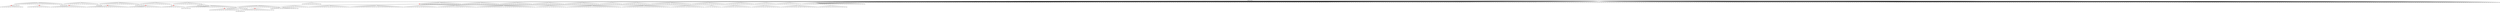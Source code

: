 digraph g {
	"58" -> "59";
	"59" [color=indianred1, style=filled, label="18"];
	"57" -> "58";
	"58" [label="46"];
	"51" -> "52";
	"52" [color=indianred1, style=filled, label="37"];
	"50" -> "51";
	"51" [label="7"];
	"39" -> "40";
	"40" [color=indianred1, style=filled, label="6"];
	"38" -> "39";
	"39" [label="1"];
	"36" -> "37";
	"37" [color=indianred1, style=filled, label="22"];
	"35" -> "36";
	"36" [label="35"];
	"33" -> "34";
	"34" [color=indianred1, style=filled, label="17"];
	"32" -> "33";
	"33" [label="13"];
	"30" -> "31";
	"31" [color=indianred1, style=filled, label="9"];
	"29" -> "30";
	"30" [label="27"];
	"21" -> "22";
	"22" [label="4"];
	"12" -> "13";
	"13" [color=indianred1, style=filled, label="49"];
	"10" -> "11";
	"11" [label="30"];
	"10" -> "12";
	"12" [label="45"];
	"6" -> "7";
	"7" [label="20"];
	"5" -> "6";
	"6" [color=indianred1, style=filled, label="34"];
	"5" -> "8";
	"8" [label="21"];
	"4" -> "5";
	"5" [label="40"];
	"4" -> "9";
	"9" [label="43"];
	"2" -> "3";
	"3" [label="47"];
	"2" -> "4";
	"4" [label="34"];
	"2" -> "10";
	"10" [label="49"];
	"2" -> "14";
	"14" [label="50"];
	"2" -> "15";
	"15" [label="36"];
	"2" -> "16";
	"16" [label="28"];
	"2" -> "17";
	"17" [label="48"];
	"2" -> "18";
	"18" [label="8"];
	"2" -> "19";
	"19" [label="39"];
	"2" -> "20";
	"20" [label="26"];
	"2" -> "21";
	"21" [label="10"];
	"2" -> "23";
	"23" [label="16"];
	"2" -> "24";
	"24" [label="33"];
	"2" -> "25";
	"25" [label="11"];
	"2" -> "26";
	"26" [label="2"];
	"2" -> "27";
	"27" [label="32"];
	"2" -> "28";
	"28" [label="15"];
	"1" -> "2";
	"2" [color=indianred1, style=filled, label="5"];
	"0" -> "1";
	"1" [label="5"];
	"0" -> "29";
	"29" [label="9"];
	"0" -> "32";
	"32" [label="17"];
	"0" -> "35";
	"35" [label="22"];
	"0" -> "38";
	"38" [label="6"];
	"0" -> "41";
	"41" [label="44"];
	"0" -> "42";
	"42" [label="42"];
	"0" -> "43";
	"43" [label="12"];
	"0" -> "44";
	"44" [label="25"];
	"0" -> "45";
	"45" [label="14"];
	"0" -> "46";
	"46" [label="3"];
	"0" -> "47";
	"47" [label="24"];
	"0" -> "48";
	"48" [label="31"];
	"0" -> "49";
	"49" [label="19"];
	"0" -> "50";
	"50" [label="37"];
	"0" -> "53";
	"53" [label="41"];
	"0" -> "54";
	"54" [label="23"];
	"0" -> "55";
	"55" [label="29"];
	"0" -> "56";
	"56" [label="38"];
	"0" -> "57";
	"57" [label="18"];
	"0" [label="germline"];
	"0" -> "cell1";
	"cell1" [shape=box];
	"0" -> "cell2";
	"cell2" [shape=box];
	"12" -> "cell3";
	"cell3" [shape=box];
	"57" -> "cell4";
	"cell4" [shape=box];
	"0" -> "cell5";
	"cell5" [shape=box];
	"0" -> "cell6";
	"cell6" [shape=box];
	"6" -> "cell7";
	"cell7" [shape=box];
	"0" -> "cell8";
	"cell8" [shape=box];
	"0" -> "cell9";
	"cell9" [shape=box];
	"0" -> "cell10";
	"cell10" [shape=box];
	"0" -> "cell11";
	"cell11" [shape=box];
	"18" -> "cell12";
	"cell12" [shape=box];
	"0" -> "cell13";
	"cell13" [shape=box];
	"0" -> "cell14";
	"cell14" [shape=box];
	"11" -> "cell15";
	"cell15" [shape=box];
	"31" -> "cell16";
	"cell16" [shape=box];
	"0" -> "cell17";
	"cell17" [shape=box];
	"14" -> "cell18";
	"cell18" [shape=box];
	"0" -> "cell19";
	"cell19" [shape=box];
	"0" -> "cell20";
	"cell20" [shape=box];
	"55" -> "cell21";
	"cell21" [shape=box];
	"56" -> "cell22";
	"cell22" [shape=box];
	"0" -> "cell23";
	"cell23" [shape=box];
	"0" -> "cell24";
	"cell24" [shape=box];
	"0" -> "cell25";
	"cell25" [shape=box];
	"0" -> "cell26";
	"cell26" [shape=box];
	"24" -> "cell27";
	"cell27" [shape=box];
	"51" -> "cell28";
	"cell28" [shape=box];
	"0" -> "cell29";
	"cell29" [shape=box];
	"46" -> "cell30";
	"cell30" [shape=box];
	"1" -> "cell31";
	"cell31" [shape=box];
	"0" -> "cell32";
	"cell32" [shape=box];
	"51" -> "cell33";
	"cell33" [shape=box];
	"0" -> "cell34";
	"cell34" [shape=box];
	"0" -> "cell35";
	"cell35" [shape=box];
	"0" -> "cell36";
	"cell36" [shape=box];
	"50" -> "cell37";
	"cell37" [shape=box];
	"3" -> "cell38";
	"cell38" [shape=box];
	"0" -> "cell39";
	"cell39" [shape=box];
	"42" -> "cell40";
	"cell40" [shape=box];
	"0" -> "cell41";
	"cell41" [shape=box];
	"21" -> "cell42";
	"cell42" [shape=box];
	"0" -> "cell43";
	"cell43" [shape=box];
	"16" -> "cell44";
	"cell44" [shape=box];
	"0" -> "cell45";
	"cell45" [shape=box];
	"34" -> "cell46";
	"cell46" [shape=box];
	"46" -> "cell47";
	"cell47" [shape=box];
	"0" -> "cell48";
	"cell48" [shape=box];
	"44" -> "cell49";
	"cell49" [shape=box];
	"54" -> "cell50";
	"cell50" [shape=box];
	"0" -> "cell51";
	"cell51" [shape=box];
	"0" -> "cell52";
	"cell52" [shape=box];
	"34" -> "cell53";
	"cell53" [shape=box];
	"0" -> "cell54";
	"cell54" [shape=box];
	"0" -> "cell55";
	"cell55" [shape=box];
	"0" -> "cell56";
	"cell56" [shape=box];
	"47" -> "cell57";
	"cell57" [shape=box];
	"55" -> "cell58";
	"cell58" [shape=box];
	"0" -> "cell59";
	"cell59" [shape=box];
	"0" -> "cell60";
	"cell60" [shape=box];
	"27" -> "cell61";
	"cell61" [shape=box];
	"0" -> "cell62";
	"cell62" [shape=box];
	"1" -> "cell63";
	"cell63" [shape=box];
	"0" -> "cell64";
	"cell64" [shape=box];
	"37" -> "cell65";
	"cell65" [shape=box];
	"0" -> "cell66";
	"cell66" [shape=box];
	"0" -> "cell67";
	"cell67" [shape=box];
	"0" -> "cell68";
	"cell68" [shape=box];
	"55" -> "cell69";
	"cell69" [shape=box];
	"52" -> "cell70";
	"cell70" [shape=box];
	"14" -> "cell71";
	"cell71" [shape=box];
	"25" -> "cell72";
	"cell72" [shape=box];
	"20" -> "cell73";
	"cell73" [shape=box];
	"0" -> "cell74";
	"cell74" [shape=box];
	"23" -> "cell75";
	"cell75" [shape=box];
	"0" -> "cell76";
	"cell76" [shape=box];
	"14" -> "cell77";
	"cell77" [shape=box];
	"0" -> "cell78";
	"cell78" [shape=box];
	"0" -> "cell79";
	"cell79" [shape=box];
	"0" -> "cell80";
	"cell80" [shape=box];
	"24" -> "cell81";
	"cell81" [shape=box];
	"21" -> "cell82";
	"cell82" [shape=box];
	"0" -> "cell83";
	"cell83" [shape=box];
	"0" -> "cell84";
	"cell84" [shape=box];
	"14" -> "cell85";
	"cell85" [shape=box];
	"46" -> "cell86";
	"cell86" [shape=box];
	"10" -> "cell87";
	"cell87" [shape=box];
	"14" -> "cell88";
	"cell88" [shape=box];
	"10" -> "cell89";
	"cell89" [shape=box];
	"20" -> "cell90";
	"cell90" [shape=box];
	"48" -> "cell91";
	"cell91" [shape=box];
	"0" -> "cell92";
	"cell92" [shape=box];
	"47" -> "cell93";
	"cell93" [shape=box];
	"19" -> "cell94";
	"cell94" [shape=box];
	"0" -> "cell95";
	"cell95" [shape=box];
	"0" -> "cell96";
	"cell96" [shape=box];
	"48" -> "cell97";
	"cell97" [shape=box];
	"0" -> "cell98";
	"cell98" [shape=box];
	"38" -> "cell99";
	"cell99" [shape=box];
	"0" -> "cell100";
	"cell100" [shape=box];
	"0" -> "cell101";
	"cell101" [shape=box];
	"0" -> "cell102";
	"cell102" [shape=box];
	"0" -> "cell103";
	"cell103" [shape=box];
	"26" -> "cell104";
	"cell104" [shape=box];
	"0" -> "cell105";
	"cell105" [shape=box];
	"0" -> "cell106";
	"cell106" [shape=box];
	"21" -> "cell107";
	"cell107" [shape=box];
	"0" -> "cell108";
	"cell108" [shape=box];
	"29" -> "cell109";
	"cell109" [shape=box];
	"0" -> "cell110";
	"cell110" [shape=box];
	"24" -> "cell111";
	"cell111" [shape=box];
	"59" -> "cell112";
	"cell112" [shape=box];
	"0" -> "cell113";
	"cell113" [shape=box];
	"47" -> "cell114";
	"cell114" [shape=box];
	"28" -> "cell115";
	"cell115" [shape=box];
	"4" -> "cell116";
	"cell116" [shape=box];
	"18" -> "cell117";
	"cell117" [shape=box];
	"27" -> "cell118";
	"cell118" [shape=box];
	"0" -> "cell119";
	"cell119" [shape=box];
	"0" -> "cell120";
	"cell120" [shape=box];
	"50" -> "cell121";
	"cell121" [shape=box];
	"0" -> "cell122";
	"cell122" [shape=box];
	"0" -> "cell123";
	"cell123" [shape=box];
	"4" -> "cell124";
	"cell124" [shape=box];
	"40" -> "cell125";
	"cell125" [shape=box];
	"57" -> "cell126";
	"cell126" [shape=box];
	"20" -> "cell127";
	"cell127" [shape=box];
	"20" -> "cell128";
	"cell128" [shape=box];
	"0" -> "cell129";
	"cell129" [shape=box];
	"0" -> "cell130";
	"cell130" [shape=box];
	"23" -> "cell131";
	"cell131" [shape=box];
	"0" -> "cell132";
	"cell132" [shape=box];
	"25" -> "cell133";
	"cell133" [shape=box];
	"14" -> "cell134";
	"cell134" [shape=box];
	"37" -> "cell135";
	"cell135" [shape=box];
	"38" -> "cell136";
	"cell136" [shape=box];
	"0" -> "cell137";
	"cell137" [shape=box];
	"37" -> "cell138";
	"cell138" [shape=box];
	"0" -> "cell139";
	"cell139" [shape=box];
	"0" -> "cell140";
	"cell140" [shape=box];
	"35" -> "cell141";
	"cell141" [shape=box];
	"0" -> "cell142";
	"cell142" [shape=box];
	"3" -> "cell143";
	"cell143" [shape=box];
	"16" -> "cell144";
	"cell144" [shape=box];
	"10" -> "cell145";
	"cell145" [shape=box];
	"32" -> "cell146";
	"cell146" [shape=box];
	"0" -> "cell147";
	"cell147" [shape=box];
	"41" -> "cell148";
	"cell148" [shape=box];
	"47" -> "cell149";
	"cell149" [shape=box];
	"34" -> "cell150";
	"cell150" [shape=box];
	"0" -> "cell151";
	"cell151" [shape=box];
	"0" -> "cell152";
	"cell152" [shape=box];
	"18" -> "cell153";
	"cell153" [shape=box];
	"56" -> "cell154";
	"cell154" [shape=box];
	"4" -> "cell155";
	"cell155" [shape=box];
	"0" -> "cell156";
	"cell156" [shape=box];
	"57" -> "cell157";
	"cell157" [shape=box];
	"53" -> "cell158";
	"cell158" [shape=box];
	"0" -> "cell159";
	"cell159" [shape=box];
	"0" -> "cell160";
	"cell160" [shape=box];
	"0" -> "cell161";
	"cell161" [shape=box];
	"15" -> "cell162";
	"cell162" [shape=box];
	"0" -> "cell163";
	"cell163" [shape=box];
	"41" -> "cell164";
	"cell164" [shape=box];
	"0" -> "cell165";
	"cell165" [shape=box];
	"20" -> "cell166";
	"cell166" [shape=box];
	"0" -> "cell167";
	"cell167" [shape=box];
	"43" -> "cell168";
	"cell168" [shape=box];
	"1" -> "cell169";
	"cell169" [shape=box];
	"0" -> "cell170";
	"cell170" [shape=box];
	"0" -> "cell171";
	"cell171" [shape=box];
	"0" -> "cell172";
	"cell172" [shape=box];
	"0" -> "cell173";
	"cell173" [shape=box];
	"0" -> "cell174";
	"cell174" [shape=box];
	"37" -> "cell175";
	"cell175" [shape=box];
	"6" -> "cell176";
	"cell176" [shape=box];
	"51" -> "cell177";
	"cell177" [shape=box];
	"43" -> "cell178";
	"cell178" [shape=box];
	"44" -> "cell179";
	"cell179" [shape=box];
	"27" -> "cell180";
	"cell180" [shape=box];
	"0" -> "cell181";
	"cell181" [shape=box];
	"38" -> "cell182";
	"cell182" [shape=box];
	"55" -> "cell183";
	"cell183" [shape=box];
	"19" -> "cell184";
	"cell184" [shape=box];
	"14" -> "cell185";
	"cell185" [shape=box];
	"12" -> "cell186";
	"cell186" [shape=box];
	"0" -> "cell187";
	"cell187" [shape=box];
	"0" -> "cell188";
	"cell188" [shape=box];
	"45" -> "cell189";
	"cell189" [shape=box];
	"0" -> "cell190";
	"cell190" [shape=box];
	"0" -> "cell191";
	"cell191" [shape=box];
	"52" -> "cell192";
	"cell192" [shape=box];
	"49" -> "cell193";
	"cell193" [shape=box];
	"29" -> "cell194";
	"cell194" [shape=box];
	"14" -> "cell195";
	"cell195" [shape=box];
	"21" -> "cell196";
	"cell196" [shape=box];
	"49" -> "cell197";
	"cell197" [shape=box];
	"34" -> "cell198";
	"cell198" [shape=box];
	"9" -> "cell199";
	"cell199" [shape=box];
	"0" -> "cell200";
	"cell200" [shape=box];
	"0" -> "cell201";
	"cell201" [shape=box];
	"19" -> "cell202";
	"cell202" [shape=box];
	"0" -> "cell203";
	"cell203" [shape=box];
	"16" -> "cell204";
	"cell204" [shape=box];
	"57" -> "cell205";
	"cell205" [shape=box];
	"0" -> "cell206";
	"cell206" [shape=box];
	"0" -> "cell207";
	"cell207" [shape=box];
	"0" -> "cell208";
	"cell208" [shape=box];
	"0" -> "cell209";
	"cell209" [shape=box];
	"0" -> "cell210";
	"cell210" [shape=box];
	"0" -> "cell211";
	"cell211" [shape=box];
	"20" -> "cell212";
	"cell212" [shape=box];
	"50" -> "cell213";
	"cell213" [shape=box];
	"0" -> "cell214";
	"cell214" [shape=box];
	"32" -> "cell215";
	"cell215" [shape=box];
	"53" -> "cell216";
	"cell216" [shape=box];
	"0" -> "cell217";
	"cell217" [shape=box];
	"18" -> "cell218";
	"cell218" [shape=box];
	"19" -> "cell219";
	"cell219" [shape=box];
	"47" -> "cell220";
	"cell220" [shape=box];
	"0" -> "cell221";
	"cell221" [shape=box];
	"0" -> "cell222";
	"cell222" [shape=box];
	"0" -> "cell223";
	"cell223" [shape=box];
	"10" -> "cell224";
	"cell224" [shape=box];
	"3" -> "cell225";
	"cell225" [shape=box];
	"54" -> "cell226";
	"cell226" [shape=box];
	"0" -> "cell227";
	"cell227" [shape=box];
	"32" -> "cell228";
	"cell228" [shape=box];
	"32" -> "cell229";
	"cell229" [shape=box];
	"17" -> "cell230";
	"cell230" [shape=box];
	"15" -> "cell231";
	"cell231" [shape=box];
	"13" -> "cell232";
	"cell232" [shape=box];
	"0" -> "cell233";
	"cell233" [shape=box];
	"55" -> "cell234";
	"cell234" [shape=box];
	"0" -> "cell235";
	"cell235" [shape=box];
	"0" -> "cell236";
	"cell236" [shape=box];
	"42" -> "cell237";
	"cell237" [shape=box];
	"42" -> "cell238";
	"cell238" [shape=box];
	"18" -> "cell239";
	"cell239" [shape=box];
	"28" -> "cell240";
	"cell240" [shape=box];
	"21" -> "cell241";
	"cell241" [shape=box];
	"0" -> "cell242";
	"cell242" [shape=box];
	"19" -> "cell243";
	"cell243" [shape=box];
	"45" -> "cell244";
	"cell244" [shape=box];
	"0" -> "cell245";
	"cell245" [shape=box];
	"0" -> "cell246";
	"cell246" [shape=box];
	"0" -> "cell247";
	"cell247" [shape=box];
	"32" -> "cell248";
	"cell248" [shape=box];
	"6" -> "cell249";
	"cell249" [shape=box];
	"31" -> "cell250";
	"cell250" [shape=box];
	"0" -> "cell251";
	"cell251" [shape=box];
	"4" -> "cell252";
	"cell252" [shape=box];
	"28" -> "cell253";
	"cell253" [shape=box];
	"0" -> "cell254";
	"cell254" [shape=box];
	"18" -> "cell255";
	"cell255" [shape=box];
	"9" -> "cell256";
	"cell256" [shape=box];
	"55" -> "cell257";
	"cell257" [shape=box];
	"0" -> "cell258";
	"cell258" [shape=box];
	"0" -> "cell259";
	"cell259" [shape=box];
	"26" -> "cell260";
	"cell260" [shape=box];
	"41" -> "cell261";
	"cell261" [shape=box];
	"0" -> "cell262";
	"cell262" [shape=box];
	"38" -> "cell263";
	"cell263" [shape=box];
	"0" -> "cell264";
	"cell264" [shape=box];
	"0" -> "cell265";
	"cell265" [shape=box];
	"10" -> "cell266";
	"cell266" [shape=box];
	"0" -> "cell267";
	"cell267" [shape=box];
	"16" -> "cell268";
	"cell268" [shape=box];
	"43" -> "cell269";
	"cell269" [shape=box];
	"0" -> "cell270";
	"cell270" [shape=box];
	"0" -> "cell271";
	"cell271" [shape=box];
	"28" -> "cell272";
	"cell272" [shape=box];
	"0" -> "cell273";
	"cell273" [shape=box];
	"14" -> "cell274";
	"cell274" [shape=box];
	"0" -> "cell275";
	"cell275" [shape=box];
	"0" -> "cell276";
	"cell276" [shape=box];
	"0" -> "cell277";
	"cell277" [shape=box];
	"19" -> "cell278";
	"cell278" [shape=box];
	"0" -> "cell279";
	"cell279" [shape=box];
	"23" -> "cell280";
	"cell280" [shape=box];
	"0" -> "cell281";
	"cell281" [shape=box];
	"0" -> "cell282";
	"cell282" [shape=box];
	"10" -> "cell283";
	"cell283" [shape=box];
	"56" -> "cell284";
	"cell284" [shape=box];
	"38" -> "cell285";
	"cell285" [shape=box];
	"53" -> "cell286";
	"cell286" [shape=box];
	"0" -> "cell287";
	"cell287" [shape=box];
	"0" -> "cell288";
	"cell288" [shape=box];
	"0" -> "cell289";
	"cell289" [shape=box];
	"0" -> "cell290";
	"cell290" [shape=box];
	"38" -> "cell291";
	"cell291" [shape=box];
	"28" -> "cell292";
	"cell292" [shape=box];
	"0" -> "cell293";
	"cell293" [shape=box];
	"0" -> "cell294";
	"cell294" [shape=box];
	"26" -> "cell295";
	"cell295" [shape=box];
	"19" -> "cell296";
	"cell296" [shape=box];
	"0" -> "cell297";
	"cell297" [shape=box];
	"3" -> "cell298";
	"cell298" [shape=box];
	"20" -> "cell299";
	"cell299" [shape=box];
	"0" -> "cell300";
	"cell300" [shape=box];
	"0" -> "cell301";
	"cell301" [shape=box];
	"0" -> "cell302";
	"cell302" [shape=box];
	"54" -> "cell303";
	"cell303" [shape=box];
	"0" -> "cell304";
	"cell304" [shape=box];
	"0" -> "cell305";
	"cell305" [shape=box];
	"0" -> "cell306";
	"cell306" [shape=box];
	"9" -> "cell307";
	"cell307" [shape=box];
	"57" -> "cell308";
	"cell308" [shape=box];
	"44" -> "cell309";
	"cell309" [shape=box];
	"0" -> "cell310";
	"cell310" [shape=box];
	"54" -> "cell311";
	"cell311" [shape=box];
	"52" -> "cell312";
	"cell312" [shape=box];
	"0" -> "cell313";
	"cell313" [shape=box];
	"0" -> "cell314";
	"cell314" [shape=box];
	"45" -> "cell315";
	"cell315" [shape=box];
	"0" -> "cell316";
	"cell316" [shape=box];
	"18" -> "cell317";
	"cell317" [shape=box];
	"0" -> "cell318";
	"cell318" [shape=box];
	"0" -> "cell319";
	"cell319" [shape=box];
	"18" -> "cell320";
	"cell320" [shape=box];
	"0" -> "cell321";
	"cell321" [shape=box];
	"0" -> "cell322";
	"cell322" [shape=box];
	"0" -> "cell323";
	"cell323" [shape=box];
	"0" -> "cell324";
	"cell324" [shape=box];
	"0" -> "cell325";
	"cell325" [shape=box];
	"21" -> "cell326";
	"cell326" [shape=box];
	"0" -> "cell327";
	"cell327" [shape=box];
	"13" -> "cell328";
	"cell328" [shape=box];
	"0" -> "cell329";
	"cell329" [shape=box];
	"0" -> "cell330";
	"cell330" [shape=box];
	"57" -> "cell331";
	"cell331" [shape=box];
	"10" -> "cell332";
	"cell332" [shape=box];
	"0" -> "cell333";
	"cell333" [shape=box];
	"16" -> "cell334";
	"cell334" [shape=box];
	"0" -> "cell335";
	"cell335" [shape=box];
	"35" -> "cell336";
	"cell336" [shape=box];
	"27" -> "cell337";
	"cell337" [shape=box];
	"0" -> "cell338";
	"cell338" [shape=box];
	"0" -> "cell339";
	"cell339" [shape=box];
	"0" -> "cell340";
	"cell340" [shape=box];
	"27" -> "cell341";
	"cell341" [shape=box];
	"0" -> "cell342";
	"cell342" [shape=box];
	"0" -> "cell343";
	"cell343" [shape=box];
	"0" -> "cell344";
	"cell344" [shape=box];
	"0" -> "cell345";
	"cell345" [shape=box];
	"21" -> "cell346";
	"cell346" [shape=box];
	"0" -> "cell347";
	"cell347" [shape=box];
	"26" -> "cell348";
	"cell348" [shape=box];
	"0" -> "cell349";
	"cell349" [shape=box];
	"0" -> "cell350";
	"cell350" [shape=box];
	"20" -> "cell351";
	"cell351" [shape=box];
	"1" -> "cell352";
	"cell352" [shape=box];
	"0" -> "cell353";
	"cell353" [shape=box];
	"6" -> "cell354";
	"cell354" [shape=box];
	"0" -> "cell355";
	"cell355" [shape=box];
	"50" -> "cell356";
	"cell356" [shape=box];
	"39" -> "cell357";
	"cell357" [shape=box];
	"55" -> "cell358";
	"cell358" [shape=box];
	"23" -> "cell359";
	"cell359" [shape=box];
	"41" -> "cell360";
	"cell360" [shape=box];
	"14" -> "cell361";
	"cell361" [shape=box];
	"0" -> "cell362";
	"cell362" [shape=box];
	"0" -> "cell363";
	"cell363" [shape=box];
	"31" -> "cell364";
	"cell364" [shape=box];
	"0" -> "cell365";
	"cell365" [shape=box];
	"0" -> "cell366";
	"cell366" [shape=box];
	"16" -> "cell367";
	"cell367" [shape=box];
	"48" -> "cell368";
	"cell368" [shape=box];
	"57" -> "cell369";
	"cell369" [shape=box];
	"0" -> "cell370";
	"cell370" [shape=box];
	"17" -> "cell371";
	"cell371" [shape=box];
	"0" -> "cell372";
	"cell372" [shape=box];
	"0" -> "cell373";
	"cell373" [shape=box];
	"31" -> "cell374";
	"cell374" [shape=box];
	"31" -> "cell375";
	"cell375" [shape=box];
	"0" -> "cell376";
	"cell376" [shape=box];
	"0" -> "cell377";
	"cell377" [shape=box];
	"31" -> "cell378";
	"cell378" [shape=box];
	"23" -> "cell379";
	"cell379" [shape=box];
	"0" -> "cell380";
	"cell380" [shape=box];
	"0" -> "cell381";
	"cell381" [shape=box];
	"0" -> "cell382";
	"cell382" [shape=box];
	"0" -> "cell383";
	"cell383" [shape=box];
	"55" -> "cell384";
	"cell384" [shape=box];
	"49" -> "cell385";
	"cell385" [shape=box];
	"0" -> "cell386";
	"cell386" [shape=box];
	"0" -> "cell387";
	"cell387" [shape=box];
	"48" -> "cell388";
	"cell388" [shape=box];
	"42" -> "cell389";
	"cell389" [shape=box];
	"32" -> "cell390";
	"cell390" [shape=box];
	"0" -> "cell391";
	"cell391" [shape=box];
	"17" -> "cell392";
	"cell392" [shape=box];
	"57" -> "cell393";
	"cell393" [shape=box];
	"37" -> "cell394";
	"cell394" [shape=box];
	"17" -> "cell395";
	"cell395" [shape=box];
	"0" -> "cell396";
	"cell396" [shape=box];
	"0" -> "cell397";
	"cell397" [shape=box];
	"0" -> "cell398";
	"cell398" [shape=box];
	"0" -> "cell399";
	"cell399" [shape=box];
	"0" -> "cell400";
	"cell400" [shape=box];
	"0" -> "cell401";
	"cell401" [shape=box];
	"36" -> "cell402";
	"cell402" [shape=box];
	"19" -> "cell403";
	"cell403" [shape=box];
	"0" -> "cell404";
	"cell404" [shape=box];
	"0" -> "cell405";
	"cell405" [shape=box];
	"17" -> "cell406";
	"cell406" [shape=box];
	"0" -> "cell407";
	"cell407" [shape=box];
	"0" -> "cell408";
	"cell408" [shape=box];
	"17" -> "cell409";
	"cell409" [shape=box];
	"0" -> "cell410";
	"cell410" [shape=box];
	"0" -> "cell411";
	"cell411" [shape=box];
	"53" -> "cell412";
	"cell412" [shape=box];
	"19" -> "cell413";
	"cell413" [shape=box];
	"0" -> "cell414";
	"cell414" [shape=box];
	"0" -> "cell415";
	"cell415" [shape=box];
	"45" -> "cell416";
	"cell416" [shape=box];
	"0" -> "cell417";
	"cell417" [shape=box];
	"0" -> "cell418";
	"cell418" [shape=box];
	"41" -> "cell419";
	"cell419" [shape=box];
	"0" -> "cell420";
	"cell420" [shape=box];
	"34" -> "cell421";
	"cell421" [shape=box];
	"0" -> "cell422";
	"cell422" [shape=box];
	"16" -> "cell423";
	"cell423" [shape=box];
	"0" -> "cell424";
	"cell424" [shape=box];
	"14" -> "cell425";
	"cell425" [shape=box];
	"28" -> "cell426";
	"cell426" [shape=box];
	"16" -> "cell427";
	"cell427" [shape=box];
	"0" -> "cell428";
	"cell428" [shape=box];
	"45" -> "cell429";
	"cell429" [shape=box];
	"7" -> "cell430";
	"cell430" [shape=box];
	"37" -> "cell431";
	"cell431" [shape=box];
	"57" -> "cell432";
	"cell432" [shape=box];
	"0" -> "cell433";
	"cell433" [shape=box];
	"0" -> "cell434";
	"cell434" [shape=box];
	"0" -> "cell435";
	"cell435" [shape=box];
	"0" -> "cell436";
	"cell436" [shape=box];
	"0" -> "cell437";
	"cell437" [shape=box];
	"55" -> "cell438";
	"cell438" [shape=box];
	"13" -> "cell439";
	"cell439" [shape=box];
	"19" -> "cell440";
	"cell440" [shape=box];
	"14" -> "cell441";
	"cell441" [shape=box];
	"16" -> "cell442";
	"cell442" [shape=box];
	"0" -> "cell443";
	"cell443" [shape=box];
	"0" -> "cell444";
	"cell444" [shape=box];
	"0" -> "cell445";
	"cell445" [shape=box];
	"14" -> "cell446";
	"cell446" [shape=box];
	"57" -> "cell447";
	"cell447" [shape=box];
	"0" -> "cell448";
	"cell448" [shape=box];
	"41" -> "cell449";
	"cell449" [shape=box];
	"0" -> "cell450";
	"cell450" [shape=box];
	"0" -> "cell451";
	"cell451" [shape=box];
	"0" -> "cell452";
	"cell452" [shape=box];
	"0" -> "cell453";
	"cell453" [shape=box];
	"0" -> "cell454";
	"cell454" [shape=box];
	"48" -> "cell455";
	"cell455" [shape=box];
	"0" -> "cell456";
	"cell456" [shape=box];
	"21" -> "cell457";
	"cell457" [shape=box];
	"0" -> "cell458";
	"cell458" [shape=box];
	"0" -> "cell459";
	"cell459" [shape=box];
	"38" -> "cell460";
	"cell460" [shape=box];
	"55" -> "cell461";
	"cell461" [shape=box];
	"3" -> "cell462";
	"cell462" [shape=box];
	"1" -> "cell463";
	"cell463" [shape=box];
	"45" -> "cell464";
	"cell464" [shape=box];
	"0" -> "cell465";
	"cell465" [shape=box];
	"17" -> "cell466";
	"cell466" [shape=box];
	"0" -> "cell467";
	"cell467" [shape=box];
	"0" -> "cell468";
	"cell468" [shape=box];
	"37" -> "cell469";
	"cell469" [shape=box];
	"0" -> "cell470";
	"cell470" [shape=box];
	"0" -> "cell471";
	"cell471" [shape=box];
	"0" -> "cell472";
	"cell472" [shape=box];
	"42" -> "cell473";
	"cell473" [shape=box];
	"56" -> "cell474";
	"cell474" [shape=box];
	"0" -> "cell475";
	"cell475" [shape=box];
	"0" -> "cell476";
	"cell476" [shape=box];
	"0" -> "cell477";
	"cell477" [shape=box];
	"35" -> "cell478";
	"cell478" [shape=box];
	"0" -> "cell479";
	"cell479" [shape=box];
	"42" -> "cell480";
	"cell480" [shape=box];
	"14" -> "cell481";
	"cell481" [shape=box];
	"0" -> "cell482";
	"cell482" [shape=box];
	"0" -> "cell483";
	"cell483" [shape=box];
	"0" -> "cell484";
	"cell484" [shape=box];
	"0" -> "cell485";
	"cell485" [shape=box];
	"0" -> "cell486";
	"cell486" [shape=box];
	"53" -> "cell487";
	"cell487" [shape=box];
	"19" -> "cell488";
	"cell488" [shape=box];
	"0" -> "cell489";
	"cell489" [shape=box];
	"0" -> "cell490";
	"cell490" [shape=box];
	"0" -> "cell491";
	"cell491" [shape=box];
	"0" -> "cell492";
	"cell492" [shape=box];
	"37" -> "cell493";
	"cell493" [shape=box];
	"0" -> "cell494";
	"cell494" [shape=box];
	"4" -> "cell495";
	"cell495" [shape=box];
	"17" -> "cell496";
	"cell496" [shape=box];
	"3" -> "cell497";
	"cell497" [shape=box];
	"0" -> "cell498";
	"cell498" [shape=box];
	"59" -> "cell499";
	"cell499" [shape=box];
	"49" -> "cell500";
	"cell500" [shape=box];
	"48" -> "cell501";
	"cell501" [shape=box];
	"45" -> "cell502";
	"cell502" [shape=box];
	"0" -> "cell503";
	"cell503" [shape=box];
	"50" -> "cell504";
	"cell504" [shape=box];
	"0" -> "cell505";
	"cell505" [shape=box];
	"59" -> "cell506";
	"cell506" [shape=box];
	"3" -> "cell507";
	"cell507" [shape=box];
	"54" -> "cell508";
	"cell508" [shape=box];
	"0" -> "cell509";
	"cell509" [shape=box];
	"0" -> "cell510";
	"cell510" [shape=box];
	"24" -> "cell511";
	"cell511" [shape=box];
	"10" -> "cell512";
	"cell512" [shape=box];
	"0" -> "cell513";
	"cell513" [shape=box];
	"3" -> "cell514";
	"cell514" [shape=box];
	"0" -> "cell515";
	"cell515" [shape=box];
	"40" -> "cell516";
	"cell516" [shape=box];
	"14" -> "cell517";
	"cell517" [shape=box];
	"41" -> "cell518";
	"cell518" [shape=box];
	"34" -> "cell519";
	"cell519" [shape=box];
	"55" -> "cell520";
	"cell520" [shape=box];
	"37" -> "cell521";
	"cell521" [shape=box];
	"0" -> "cell522";
	"cell522" [shape=box];
	"59" -> "cell523";
	"cell523" [shape=box];
	"0" -> "cell524";
	"cell524" [shape=box];
	"0" -> "cell525";
	"cell525" [shape=box];
	"27" -> "cell526";
	"cell526" [shape=box];
	"36" -> "cell527";
	"cell527" [shape=box];
	"7" -> "cell528";
	"cell528" [shape=box];
	"0" -> "cell529";
	"cell529" [shape=box];
	"0" -> "cell530";
	"cell530" [shape=box];
	"41" -> "cell531";
	"cell531" [shape=box];
	"0" -> "cell532";
	"cell532" [shape=box];
	"0" -> "cell533";
	"cell533" [shape=box];
	"23" -> "cell534";
	"cell534" [shape=box];
	"0" -> "cell535";
	"cell535" [shape=box];
	"4" -> "cell536";
	"cell536" [shape=box];
	"0" -> "cell537";
	"cell537" [shape=box];
	"0" -> "cell538";
	"cell538" [shape=box];
	"0" -> "cell539";
	"cell539" [shape=box];
	"32" -> "cell540";
	"cell540" [shape=box];
	"57" -> "cell541";
	"cell541" [shape=box];
	"0" -> "cell542";
	"cell542" [shape=box];
	"49" -> "cell543";
	"cell543" [shape=box];
	"27" -> "cell544";
	"cell544" [shape=box];
	"0" -> "cell545";
	"cell545" [shape=box];
	"0" -> "cell546";
	"cell546" [shape=box];
	"10" -> "cell547";
	"cell547" [shape=box];
	"0" -> "cell548";
	"cell548" [shape=box];
	"27" -> "cell549";
	"cell549" [shape=box];
	"0" -> "cell550";
	"cell550" [shape=box];
	"0" -> "cell551";
	"cell551" [shape=box];
	"0" -> "cell552";
	"cell552" [shape=box];
	"0" -> "cell553";
	"cell553" [shape=box];
	"37" -> "cell554";
	"cell554" [shape=box];
	"38" -> "cell555";
	"cell555" [shape=box];
	"1" -> "cell556";
	"cell556" [shape=box];
	"0" -> "cell557";
	"cell557" [shape=box];
	"0" -> "cell558";
	"cell558" [shape=box];
	"7" -> "cell559";
	"cell559" [shape=box];
	"0" -> "cell560";
	"cell560" [shape=box];
	"0" -> "cell561";
	"cell561" [shape=box];
	"9" -> "cell562";
	"cell562" [shape=box];
	"40" -> "cell563";
	"cell563" [shape=box];
	"0" -> "cell564";
	"cell564" [shape=box];
	"32" -> "cell565";
	"cell565" [shape=box];
	"0" -> "cell566";
	"cell566" [shape=box];
	"0" -> "cell567";
	"cell567" [shape=box];
	"25" -> "cell568";
	"cell568" [shape=box];
	"54" -> "cell569";
	"cell569" [shape=box];
	"0" -> "cell570";
	"cell570" [shape=box];
	"45" -> "cell571";
	"cell571" [shape=box];
	"0" -> "cell572";
	"cell572" [shape=box];
	"0" -> "cell573";
	"cell573" [shape=box];
	"17" -> "cell574";
	"cell574" [shape=box];
	"0" -> "cell575";
	"cell575" [shape=box];
	"0" -> "cell576";
	"cell576" [shape=box];
	"0" -> "cell577";
	"cell577" [shape=box];
	"0" -> "cell578";
	"cell578" [shape=box];
	"1" -> "cell579";
	"cell579" [shape=box];
	"0" -> "cell580";
	"cell580" [shape=box];
	"27" -> "cell581";
	"cell581" [shape=box];
	"38" -> "cell582";
	"cell582" [shape=box];
	"15" -> "cell583";
	"cell583" [shape=box];
	"0" -> "cell584";
	"cell584" [shape=box];
	"0" -> "cell585";
	"cell585" [shape=box];
	"10" -> "cell586";
	"cell586" [shape=box];
	"0" -> "cell587";
	"cell587" [shape=box];
	"0" -> "cell588";
	"cell588" [shape=box];
	"11" -> "cell589";
	"cell589" [shape=box];
	"57" -> "cell590";
	"cell590" [shape=box];
	"0" -> "cell591";
	"cell591" [shape=box];
	"5" -> "cell592";
	"cell592" [shape=box];
	"0" -> "cell593";
	"cell593" [shape=box];
	"0" -> "cell594";
	"cell594" [shape=box];
	"17" -> "cell595";
	"cell595" [shape=box];
	"0" -> "cell596";
	"cell596" [shape=box];
	"0" -> "cell597";
	"cell597" [shape=box];
	"0" -> "cell598";
	"cell598" [shape=box];
	"59" -> "cell599";
	"cell599" [shape=box];
	"23" -> "cell600";
	"cell600" [shape=box];
	"26" -> "cell601";
	"cell601" [shape=box];
	"0" -> "cell602";
	"cell602" [shape=box];
	"15" -> "cell603";
	"cell603" [shape=box];
	"44" -> "cell604";
	"cell604" [shape=box];
	"0" -> "cell605";
	"cell605" [shape=box];
	"20" -> "cell606";
	"cell606" [shape=box];
	"0" -> "cell607";
	"cell607" [shape=box];
	"0" -> "cell608";
	"cell608" [shape=box];
	"26" -> "cell609";
	"cell609" [shape=box];
	"0" -> "cell610";
	"cell610" [shape=box];
	"0" -> "cell611";
	"cell611" [shape=box];
	"0" -> "cell612";
	"cell612" [shape=box];
	"28" -> "cell613";
	"cell613" [shape=box];
	"0" -> "cell614";
	"cell614" [shape=box];
	"34" -> "cell615";
	"cell615" [shape=box];
	"37" -> "cell616";
	"cell616" [shape=box];
	"0" -> "cell617";
	"cell617" [shape=box];
	"49" -> "cell618";
	"cell618" [shape=box];
	"0" -> "cell619";
	"cell619" [shape=box];
	"46" -> "cell620";
	"cell620" [shape=box];
	"0" -> "cell621";
	"cell621" [shape=box];
	"25" -> "cell622";
	"cell622" [shape=box];
	"0" -> "cell623";
	"cell623" [shape=box];
	"0" -> "cell624";
	"cell624" [shape=box];
	"43" -> "cell625";
	"cell625" [shape=box];
	"0" -> "cell626";
	"cell626" [shape=box];
	"59" -> "cell627";
	"cell627" [shape=box];
	"0" -> "cell628";
	"cell628" [shape=box];
	"0" -> "cell629";
	"cell629" [shape=box];
	"12" -> "cell630";
	"cell630" [shape=box];
	"42" -> "cell631";
	"cell631" [shape=box];
	"0" -> "cell632";
	"cell632" [shape=box];
	"52" -> "cell633";
	"cell633" [shape=box];
	"0" -> "cell634";
	"cell634" [shape=box];
	"57" -> "cell635";
	"cell635" [shape=box];
	"41" -> "cell636";
	"cell636" [shape=box];
	"17" -> "cell637";
	"cell637" [shape=box];
	"17" -> "cell638";
	"cell638" [shape=box];
	"0" -> "cell639";
	"cell639" [shape=box];
	"0" -> "cell640";
	"cell640" [shape=box];
	"6" -> "cell641";
	"cell641" [shape=box];
	"0" -> "cell642";
	"cell642" [shape=box];
	"0" -> "cell643";
	"cell643" [shape=box];
	"0" -> "cell644";
	"cell644" [shape=box];
	"24" -> "cell645";
	"cell645" [shape=box];
	"0" -> "cell646";
	"cell646" [shape=box];
	"0" -> "cell647";
	"cell647" [shape=box];
	"5" -> "cell648";
	"cell648" [shape=box];
	"3" -> "cell649";
	"cell649" [shape=box];
	"0" -> "cell650";
	"cell650" [shape=box];
	"0" -> "cell651";
	"cell651" [shape=box];
	"22" -> "cell652";
	"cell652" [shape=box];
	"47" -> "cell653";
	"cell653" [shape=box];
	"0" -> "cell654";
	"cell654" [shape=box];
	"0" -> "cell655";
	"cell655" [shape=box];
	"19" -> "cell656";
	"cell656" [shape=box];
	"0" -> "cell657";
	"cell657" [shape=box];
	"0" -> "cell658";
	"cell658" [shape=box];
	"0" -> "cell659";
	"cell659" [shape=box];
	"0" -> "cell660";
	"cell660" [shape=box];
	"0" -> "cell661";
	"cell661" [shape=box];
	"34" -> "cell662";
	"cell662" [shape=box];
	"25" -> "cell663";
	"cell663" [shape=box];
	"0" -> "cell664";
	"cell664" [shape=box];
	"49" -> "cell665";
	"cell665" [shape=box];
	"0" -> "cell666";
	"cell666" [shape=box];
	"35" -> "cell667";
	"cell667" [shape=box];
	"24" -> "cell668";
	"cell668" [shape=box];
	"26" -> "cell669";
	"cell669" [shape=box];
	"0" -> "cell670";
	"cell670" [shape=box];
	"23" -> "cell671";
	"cell671" [shape=box];
	"0" -> "cell672";
	"cell672" [shape=box];
	"0" -> "cell673";
	"cell673" [shape=box];
	"0" -> "cell674";
	"cell674" [shape=box];
	"54" -> "cell675";
	"cell675" [shape=box];
	"0" -> "cell676";
	"cell676" [shape=box];
	"0" -> "cell677";
	"cell677" [shape=box];
	"0" -> "cell678";
	"cell678" [shape=box];
	"14" -> "cell679";
	"cell679" [shape=box];
	"0" -> "cell680";
	"cell680" [shape=box];
	"13" -> "cell681";
	"cell681" [shape=box];
	"38" -> "cell682";
	"cell682" [shape=box];
	"0" -> "cell683";
	"cell683" [shape=box];
	"0" -> "cell684";
	"cell684" [shape=box];
	"44" -> "cell685";
	"cell685" [shape=box];
	"10" -> "cell686";
	"cell686" [shape=box];
	"0" -> "cell687";
	"cell687" [shape=box];
	"44" -> "cell688";
	"cell688" [shape=box];
	"32" -> "cell689";
	"cell689" [shape=box];
	"17" -> "cell690";
	"cell690" [shape=box];
	"0" -> "cell691";
	"cell691" [shape=box];
	"50" -> "cell692";
	"cell692" [shape=box];
	"0" -> "cell693";
	"cell693" [shape=box];
	"0" -> "cell694";
	"cell694" [shape=box];
	"0" -> "cell695";
	"cell695" [shape=box];
	"27" -> "cell696";
	"cell696" [shape=box];
	"15" -> "cell697";
	"cell697" [shape=box];
	"0" -> "cell698";
	"cell698" [shape=box];
	"27" -> "cell699";
	"cell699" [shape=box];
	"0" -> "cell700";
	"cell700" [shape=box];
	"59" -> "cell701";
	"cell701" [shape=box];
	"0" -> "cell702";
	"cell702" [shape=box];
	"58" -> "cell703";
	"cell703" [shape=box];
	"0" -> "cell704";
	"cell704" [shape=box];
	"30" -> "cell705";
	"cell705" [shape=box];
	"0" -> "cell706";
	"cell706" [shape=box];
	"0" -> "cell707";
	"cell707" [shape=box];
	"18" -> "cell708";
	"cell708" [shape=box];
	"52" -> "cell709";
	"cell709" [shape=box];
	"0" -> "cell710";
	"cell710" [shape=box];
	"0" -> "cell711";
	"cell711" [shape=box];
	"0" -> "cell712";
	"cell712" [shape=box];
	"0" -> "cell713";
	"cell713" [shape=box];
	"0" -> "cell714";
	"cell714" [shape=box];
	"44" -> "cell715";
	"cell715" [shape=box];
	"20" -> "cell716";
	"cell716" [shape=box];
	"0" -> "cell717";
	"cell717" [shape=box];
	"0" -> "cell718";
	"cell718" [shape=box];
	"27" -> "cell719";
	"cell719" [shape=box];
	"0" -> "cell720";
	"cell720" [shape=box];
	"21" -> "cell721";
	"cell721" [shape=box];
	"56" -> "cell722";
	"cell722" [shape=box];
	"21" -> "cell723";
	"cell723" [shape=box];
	"11" -> "cell724";
	"cell724" [shape=box];
	"0" -> "cell725";
	"cell725" [shape=box];
	"0" -> "cell726";
	"cell726" [shape=box];
	"14" -> "cell727";
	"cell727" [shape=box];
	"0" -> "cell728";
	"cell728" [shape=box];
	"47" -> "cell729";
	"cell729" [shape=box];
	"35" -> "cell730";
	"cell730" [shape=box];
	"0" -> "cell731";
	"cell731" [shape=box];
	"49" -> "cell732";
	"cell732" [shape=box];
	"14" -> "cell733";
	"cell733" [shape=box];
	"0" -> "cell734";
	"cell734" [shape=box];
	"53" -> "cell735";
	"cell735" [shape=box];
	"28" -> "cell736";
	"cell736" [shape=box];
	"21" -> "cell737";
	"cell737" [shape=box];
	"52" -> "cell738";
	"cell738" [shape=box];
	"0" -> "cell739";
	"cell739" [shape=box];
	"0" -> "cell740";
	"cell740" [shape=box];
	"15" -> "cell741";
	"cell741" [shape=box];
	"0" -> "cell742";
	"cell742" [shape=box];
	"14" -> "cell743";
	"cell743" [shape=box];
	"22" -> "cell744";
	"cell744" [shape=box];
	"0" -> "cell745";
	"cell745" [shape=box];
	"0" -> "cell746";
	"cell746" [shape=box];
	"0" -> "cell747";
	"cell747" [shape=box];
	"17" -> "cell748";
	"cell748" [shape=box];
	"0" -> "cell749";
	"cell749" [shape=box];
	"1" -> "cell750";
	"cell750" [shape=box];
	"0" -> "cell751";
	"cell751" [shape=box];
	"0" -> "cell752";
	"cell752" [shape=box];
	"0" -> "cell753";
	"cell753" [shape=box];
	"0" -> "cell754";
	"cell754" [shape=box];
	"26" -> "cell755";
	"cell755" [shape=box];
	"0" -> "cell756";
	"cell756" [shape=box];
	"0" -> "cell757";
	"cell757" [shape=box];
	"0" -> "cell758";
	"cell758" [shape=box];
	"14" -> "cell759";
	"cell759" [shape=box];
	"0" -> "cell760";
	"cell760" [shape=box];
	"0" -> "cell761";
	"cell761" [shape=box];
	"1" -> "cell762";
	"cell762" [shape=box];
	"6" -> "cell763";
	"cell763" [shape=box];
	"43" -> "cell764";
	"cell764" [shape=box];
	"0" -> "cell765";
	"cell765" [shape=box];
	"0" -> "cell766";
	"cell766" [shape=box];
	"0" -> "cell767";
	"cell767" [shape=box];
	"0" -> "cell768";
	"cell768" [shape=box];
	"0" -> "cell769";
	"cell769" [shape=box];
	"47" -> "cell770";
	"cell770" [shape=box];
	"34" -> "cell771";
	"cell771" [shape=box];
	"58" -> "cell772";
	"cell772" [shape=box];
	"47" -> "cell773";
	"cell773" [shape=box];
	"6" -> "cell774";
	"cell774" [shape=box];
	"14" -> "cell775";
	"cell775" [shape=box];
	"17" -> "cell776";
	"cell776" [shape=box];
	"0" -> "cell777";
	"cell777" [shape=box];
	"0" -> "cell778";
	"cell778" [shape=box];
	"30" -> "cell779";
	"cell779" [shape=box];
	"0" -> "cell780";
	"cell780" [shape=box];
	"34" -> "cell781";
	"cell781" [shape=box];
	"0" -> "cell782";
	"cell782" [shape=box];
	"49" -> "cell783";
	"cell783" [shape=box];
	"57" -> "cell784";
	"cell784" [shape=box];
	"49" -> "cell785";
	"cell785" [shape=box];
	"36" -> "cell786";
	"cell786" [shape=box];
	"0" -> "cell787";
	"cell787" [shape=box];
	"0" -> "cell788";
	"cell788" [shape=box];
	"0" -> "cell789";
	"cell789" [shape=box];
	"0" -> "cell790";
	"cell790" [shape=box];
	"15" -> "cell791";
	"cell791" [shape=box];
	"44" -> "cell792";
	"cell792" [shape=box];
	"17" -> "cell793";
	"cell793" [shape=box];
	"0" -> "cell794";
	"cell794" [shape=box];
	"0" -> "cell795";
	"cell795" [shape=box];
	"0" -> "cell796";
	"cell796" [shape=box];
	"3" -> "cell797";
	"cell797" [shape=box];
	"0" -> "cell798";
	"cell798" [shape=box];
	"0" -> "cell799";
	"cell799" [shape=box];
	"25" -> "cell800";
	"cell800" [shape=box];
	"16" -> "cell801";
	"cell801" [shape=box];
	"9" -> "cell802";
	"cell802" [shape=box];
	"16" -> "cell803";
	"cell803" [shape=box];
	"14" -> "cell804";
	"cell804" [shape=box];
	"20" -> "cell805";
	"cell805" [shape=box];
	"0" -> "cell806";
	"cell806" [shape=box];
	"29" -> "cell807";
	"cell807" [shape=box];
	"40" -> "cell808";
	"cell808" [shape=box];
	"0" -> "cell809";
	"cell809" [shape=box];
	"42" -> "cell810";
	"cell810" [shape=box];
	"0" -> "cell811";
	"cell811" [shape=box];
	"0" -> "cell812";
	"cell812" [shape=box];
	"0" -> "cell813";
	"cell813" [shape=box];
	"35" -> "cell814";
	"cell814" [shape=box];
	"52" -> "cell815";
	"cell815" [shape=box];
	"15" -> "cell816";
	"cell816" [shape=box];
	"45" -> "cell817";
	"cell817" [shape=box];
	"42" -> "cell818";
	"cell818" [shape=box];
	"23" -> "cell819";
	"cell819" [shape=box];
	"0" -> "cell820";
	"cell820" [shape=box];
	"42" -> "cell821";
	"cell821" [shape=box];
	"45" -> "cell822";
	"cell822" [shape=box];
	"17" -> "cell823";
	"cell823" [shape=box];
	"0" -> "cell824";
	"cell824" [shape=box];
	"0" -> "cell825";
	"cell825" [shape=box];
	"0" -> "cell826";
	"cell826" [shape=box];
	"0" -> "cell827";
	"cell827" [shape=box];
	"45" -> "cell828";
	"cell828" [shape=box];
	"19" -> "cell829";
	"cell829" [shape=box];
	"3" -> "cell830";
	"cell830" [shape=box];
	"56" -> "cell831";
	"cell831" [shape=box];
	"22" -> "cell832";
	"cell832" [shape=box];
	"29" -> "cell833";
	"cell833" [shape=box];
	"29" -> "cell834";
	"cell834" [shape=box];
	"0" -> "cell835";
	"cell835" [shape=box];
	"21" -> "cell836";
	"cell836" [shape=box];
	"13" -> "cell837";
	"cell837" [shape=box];
	"12" -> "cell838";
	"cell838" [shape=box];
	"0" -> "cell839";
	"cell839" [shape=box];
	"20" -> "cell840";
	"cell840" [shape=box];
	"0" -> "cell841";
	"cell841" [shape=box];
	"0" -> "cell842";
	"cell842" [shape=box];
	"38" -> "cell843";
	"cell843" [shape=box];
	"0" -> "cell844";
	"cell844" [shape=box];
	"43" -> "cell845";
	"cell845" [shape=box];
	"4" -> "cell846";
	"cell846" [shape=box];
	"9" -> "cell847";
	"cell847" [shape=box];
	"0" -> "cell848";
	"cell848" [shape=box];
	"0" -> "cell849";
	"cell849" [shape=box];
	"0" -> "cell850";
	"cell850" [shape=box];
	"0" -> "cell851";
	"cell851" [shape=box];
	"29" -> "cell852";
	"cell852" [shape=box];
	"0" -> "cell853";
	"cell853" [shape=box];
	"0" -> "cell854";
	"cell854" [shape=box];
	"3" -> "cell855";
	"cell855" [shape=box];
	"0" -> "cell856";
	"cell856" [shape=box];
	"7" -> "cell857";
	"cell857" [shape=box];
	"0" -> "cell858";
	"cell858" [shape=box];
	"44" -> "cell859";
	"cell859" [shape=box];
	"6" -> "cell860";
	"cell860" [shape=box];
	"0" -> "cell861";
	"cell861" [shape=box];
	"0" -> "cell862";
	"cell862" [shape=box];
	"0" -> "cell863";
	"cell863" [shape=box];
	"0" -> "cell864";
	"cell864" [shape=box];
	"0" -> "cell865";
	"cell865" [shape=box];
	"17" -> "cell866";
	"cell866" [shape=box];
	"0" -> "cell867";
	"cell867" [shape=box];
	"0" -> "cell868";
	"cell868" [shape=box];
	"0" -> "cell869";
	"cell869" [shape=box];
	"1" -> "cell870";
	"cell870" [shape=box];
	"16" -> "cell871";
	"cell871" [shape=box];
	"0" -> "cell872";
	"cell872" [shape=box];
	"0" -> "cell873";
	"cell873" [shape=box];
	"0" -> "cell874";
	"cell874" [shape=box];
	"37" -> "cell875";
	"cell875" [shape=box];
	"0" -> "cell876";
	"cell876" [shape=box];
	"0" -> "cell877";
	"cell877" [shape=box];
	"0" -> "cell878";
	"cell878" [shape=box];
	"59" -> "cell879";
	"cell879" [shape=box];
	"38" -> "cell880";
	"cell880" [shape=box];
	"0" -> "cell881";
	"cell881" [shape=box];
	"0" -> "cell882";
	"cell882" [shape=box];
	"0" -> "cell883";
	"cell883" [shape=box];
	"19" -> "cell884";
	"cell884" [shape=box];
	"0" -> "cell885";
	"cell885" [shape=box];
	"55" -> "cell886";
	"cell886" [shape=box];
	"44" -> "cell887";
	"cell887" [shape=box];
	"0" -> "cell888";
	"cell888" [shape=box];
	"0" -> "cell889";
	"cell889" [shape=box];
	"57" -> "cell890";
	"cell890" [shape=box];
	"43" -> "cell891";
	"cell891" [shape=box];
	"19" -> "cell892";
	"cell892" [shape=box];
	"0" -> "cell893";
	"cell893" [shape=box];
	"56" -> "cell894";
	"cell894" [shape=box];
	"0" -> "cell895";
	"cell895" [shape=box];
	"6" -> "cell896";
	"cell896" [shape=box];
	"0" -> "cell897";
	"cell897" [shape=box];
	"0" -> "cell898";
	"cell898" [shape=box];
	"0" -> "cell899";
	"cell899" [shape=box];
	"0" -> "cell900";
	"cell900" [shape=box];
	"0" -> "cell901";
	"cell901" [shape=box];
	"37" -> "cell902";
	"cell902" [shape=box];
	"56" -> "cell903";
	"cell903" [shape=box];
	"0" -> "cell904";
	"cell904" [shape=box];
	"46" -> "cell905";
	"cell905" [shape=box];
	"0" -> "cell906";
	"cell906" [shape=box];
	"0" -> "cell907";
	"cell907" [shape=box];
	"26" -> "cell908";
	"cell908" [shape=box];
	"42" -> "cell909";
	"cell909" [shape=box];
	"0" -> "cell910";
	"cell910" [shape=box];
	"30" -> "cell911";
	"cell911" [shape=box];
	"0" -> "cell912";
	"cell912" [shape=box];
	"12" -> "cell913";
	"cell913" [shape=box];
	"0" -> "cell914";
	"cell914" [shape=box];
	"1" -> "cell915";
	"cell915" [shape=box];
	"25" -> "cell916";
	"cell916" [shape=box];
	"40" -> "cell917";
	"cell917" [shape=box];
	"0" -> "cell918";
	"cell918" [shape=box];
	"0" -> "cell919";
	"cell919" [shape=box];
	"0" -> "cell920";
	"cell920" [shape=box];
	"0" -> "cell921";
	"cell921" [shape=box];
	"0" -> "cell922";
	"cell922" [shape=box];
	"10" -> "cell923";
	"cell923" [shape=box];
	"0" -> "cell924";
	"cell924" [shape=box];
	"0" -> "cell925";
	"cell925" [shape=box];
	"0" -> "cell926";
	"cell926" [shape=box];
	"40" -> "cell927";
	"cell927" [shape=box];
	"16" -> "cell928";
	"cell928" [shape=box];
	"19" -> "cell929";
	"cell929" [shape=box];
	"48" -> "cell930";
	"cell930" [shape=box];
	"0" -> "cell931";
	"cell931" [shape=box];
	"10" -> "cell932";
	"cell932" [shape=box];
	"56" -> "cell933";
	"cell933" [shape=box];
	"0" -> "cell934";
	"cell934" [shape=box];
	"0" -> "cell935";
	"cell935" [shape=box];
	"24" -> "cell936";
	"cell936" [shape=box];
	"0" -> "cell937";
	"cell937" [shape=box];
	"0" -> "cell938";
	"cell938" [shape=box];
	"27" -> "cell939";
	"cell939" [shape=box];
	"54" -> "cell940";
	"cell940" [shape=box];
	"0" -> "cell941";
	"cell941" [shape=box];
	"0" -> "cell942";
	"cell942" [shape=box];
	"9" -> "cell943";
	"cell943" [shape=box];
	"42" -> "cell944";
	"cell944" [shape=box];
	"10" -> "cell945";
	"cell945" [shape=box];
	"40" -> "cell946";
	"cell946" [shape=box];
	"16" -> "cell947";
	"cell947" [shape=box];
	"26" -> "cell948";
	"cell948" [shape=box];
	"20" -> "cell949";
	"cell949" [shape=box];
	"0" -> "cell950";
	"cell950" [shape=box];
	"28" -> "cell951";
	"cell951" [shape=box];
	"0" -> "cell952";
	"cell952" [shape=box];
	"13" -> "cell953";
	"cell953" [shape=box];
	"0" -> "cell954";
	"cell954" [shape=box];
	"32" -> "cell955";
	"cell955" [shape=box];
	"0" -> "cell956";
	"cell956" [shape=box];
	"43" -> "cell957";
	"cell957" [shape=box];
	"44" -> "cell958";
	"cell958" [shape=box];
	"0" -> "cell959";
	"cell959" [shape=box];
	"19" -> "cell960";
	"cell960" [shape=box];
	"0" -> "cell961";
	"cell961" [shape=box];
	"48" -> "cell962";
	"cell962" [shape=box];
	"50" -> "cell963";
	"cell963" [shape=box];
	"53" -> "cell964";
	"cell964" [shape=box];
	"0" -> "cell965";
	"cell965" [shape=box];
	"47" -> "cell966";
	"cell966" [shape=box];
	"58" -> "cell967";
	"cell967" [shape=box];
	"0" -> "cell968";
	"cell968" [shape=box];
	"0" -> "cell969";
	"cell969" [shape=box];
	"44" -> "cell970";
	"cell970" [shape=box];
	"0" -> "cell971";
	"cell971" [shape=box];
	"41" -> "cell972";
	"cell972" [shape=box];
	"4" -> "cell973";
	"cell973" [shape=box];
	"0" -> "cell974";
	"cell974" [shape=box];
	"10" -> "cell975";
	"cell975" [shape=box];
	"38" -> "cell976";
	"cell976" [shape=box];
	"52" -> "cell977";
	"cell977" [shape=box];
	"0" -> "cell978";
	"cell978" [shape=box];
	"0" -> "cell979";
	"cell979" [shape=box];
	"0" -> "cell980";
	"cell980" [shape=box];
	"0" -> "cell981";
	"cell981" [shape=box];
	"0" -> "cell982";
	"cell982" [shape=box];
	"0" -> "cell983";
	"cell983" [shape=box];
	"0" -> "cell984";
	"cell984" [shape=box];
	"47" -> "cell985";
	"cell985" [shape=box];
	"19" -> "cell986";
	"cell986" [shape=box];
	"0" -> "cell987";
	"cell987" [shape=box];
	"9" -> "cell988";
	"cell988" [shape=box];
	"55" -> "cell989";
	"cell989" [shape=box];
	"10" -> "cell990";
	"cell990" [shape=box];
	"0" -> "cell991";
	"cell991" [shape=box];
	"0" -> "cell992";
	"cell992" [shape=box];
	"46" -> "cell993";
	"cell993" [shape=box];
	"0" -> "cell994";
	"cell994" [shape=box];
	"18" -> "cell995";
	"cell995" [shape=box];
	"0" -> "cell996";
	"cell996" [shape=box];
	"0" -> "cell997";
	"cell997" [shape=box];
	"0" -> "cell998";
	"cell998" [shape=box];
	"0" -> "cell999";
	"cell999" [shape=box];
	"0" -> "cell1000";
	"cell1000" [shape=box];
	"50" -> "cell1001";
	"cell1001" [shape=box];
	"0" -> "cell1002";
	"cell1002" [shape=box];
	"47" -> "cell1003";
	"cell1003" [shape=box];
	"0" -> "cell1004";
	"cell1004" [shape=box];
	"0" -> "cell1005";
	"cell1005" [shape=box];
	"0" -> "cell1006";
	"cell1006" [shape=box];
	"4" -> "cell1007";
	"cell1007" [shape=box];
	"3" -> "cell1008";
	"cell1008" [shape=box];
	"0" -> "cell1009";
	"cell1009" [shape=box];
	"30" -> "cell1010";
	"cell1010" [shape=box];
	"0" -> "cell1011";
	"cell1011" [shape=box];
	"0" -> "cell1012";
	"cell1012" [shape=box];
	"32" -> "cell1013";
	"cell1013" [shape=box];
	"0" -> "cell1014";
	"cell1014" [shape=box];
	"48" -> "cell1015";
	"cell1015" [shape=box];
	"0" -> "cell1016";
	"cell1016" [shape=box];
	"48" -> "cell1017";
	"cell1017" [shape=box];
	"0" -> "cell1018";
	"cell1018" [shape=box];
	"27" -> "cell1019";
	"cell1019" [shape=box];
	"0" -> "cell1020";
	"cell1020" [shape=box];
	"0" -> "cell1021";
	"cell1021" [shape=box];
	"0" -> "cell1022";
	"cell1022" [shape=box];
	"0" -> "cell1023";
	"cell1023" [shape=box];
	"59" -> "cell1024";
	"cell1024" [shape=box];
	"0" -> "cell1025";
	"cell1025" [shape=box];
	"0" -> "cell1026";
	"cell1026" [shape=box];
	"0" -> "cell1027";
	"cell1027" [shape=box];
	"55" -> "cell1028";
	"cell1028" [shape=box];
	"0" -> "cell1029";
	"cell1029" [shape=box];
	"0" -> "cell1030";
	"cell1030" [shape=box];
	"10" -> "cell1031";
	"cell1031" [shape=box];
	"0" -> "cell1032";
	"cell1032" [shape=box];
	"0" -> "cell1033";
	"cell1033" [shape=box];
	"28" -> "cell1034";
	"cell1034" [shape=box];
	"0" -> "cell1035";
	"cell1035" [shape=box];
	"47" -> "cell1036";
	"cell1036" [shape=box];
	"9" -> "cell1037";
	"cell1037" [shape=box];
	"1" -> "cell1038";
	"cell1038" [shape=box];
	"0" -> "cell1039";
	"cell1039" [shape=box];
	"21" -> "cell1040";
	"cell1040" [shape=box];
	"0" -> "cell1041";
	"cell1041" [shape=box];
	"40" -> "cell1042";
	"cell1042" [shape=box];
	"0" -> "cell1043";
	"cell1043" [shape=box];
	"0" -> "cell1044";
	"cell1044" [shape=box];
	"0" -> "cell1045";
	"cell1045" [shape=box];
	"1" -> "cell1046";
	"cell1046" [shape=box];
	"59" -> "cell1047";
	"cell1047" [shape=box];
	"0" -> "cell1048";
	"cell1048" [shape=box];
	"0" -> "cell1049";
	"cell1049" [shape=box];
	"13" -> "cell1050";
	"cell1050" [shape=box];
	"17" -> "cell1051";
	"cell1051" [shape=box];
	"0" -> "cell1052";
	"cell1052" [shape=box];
	"14" -> "cell1053";
	"cell1053" [shape=box];
	"0" -> "cell1054";
	"cell1054" [shape=box];
	"0" -> "cell1055";
	"cell1055" [shape=box];
	"46" -> "cell1056";
	"cell1056" [shape=box];
	"19" -> "cell1057";
	"cell1057" [shape=box];
	"0" -> "cell1058";
	"cell1058" [shape=box];
	"0" -> "cell1059";
	"cell1059" [shape=box];
	"18" -> "cell1060";
	"cell1060" [shape=box];
	"44" -> "cell1061";
	"cell1061" [shape=box];
	"0" -> "cell1062";
	"cell1062" [shape=box];
	"20" -> "cell1063";
	"cell1063" [shape=box];
	"0" -> "cell1064";
	"cell1064" [shape=box];
	"21" -> "cell1065";
	"cell1065" [shape=box];
	"23" -> "cell1066";
	"cell1066" [shape=box];
	"0" -> "cell1067";
	"cell1067" [shape=box];
	"0" -> "cell1068";
	"cell1068" [shape=box];
	"0" -> "cell1069";
	"cell1069" [shape=box];
	"43" -> "cell1070";
	"cell1070" [shape=box];
	"0" -> "cell1071";
	"cell1071" [shape=box];
	"0" -> "cell1072";
	"cell1072" [shape=box];
	"8" -> "cell1073";
	"cell1073" [shape=box];
	"0" -> "cell1074";
	"cell1074" [shape=box];
	"0" -> "cell1075";
	"cell1075" [shape=box];
	"10" -> "cell1076";
	"cell1076" [shape=box];
	"13" -> "cell1077";
	"cell1077" [shape=box];
	"38" -> "cell1078";
	"cell1078" [shape=box];
	"0" -> "cell1079";
	"cell1079" [shape=box];
	"0" -> "cell1080";
	"cell1080" [shape=box];
	"35" -> "cell1081";
	"cell1081" [shape=box];
	"0" -> "cell1082";
	"cell1082" [shape=box];
	"15" -> "cell1083";
	"cell1083" [shape=box];
	"0" -> "cell1084";
	"cell1084" [shape=box];
	"0" -> "cell1085";
	"cell1085" [shape=box];
	"0" -> "cell1086";
	"cell1086" [shape=box];
	"5" -> "cell1087";
	"cell1087" [shape=box];
	"0" -> "cell1088";
	"cell1088" [shape=box];
	"32" -> "cell1089";
	"cell1089" [shape=box];
	"0" -> "cell1090";
	"cell1090" [shape=box];
	"40" -> "cell1091";
	"cell1091" [shape=box];
	"0" -> "cell1092";
	"cell1092" [shape=box];
	"20" -> "cell1093";
	"cell1093" [shape=box];
	"21" -> "cell1094";
	"cell1094" [shape=box];
	"17" -> "cell1095";
	"cell1095" [shape=box];
	"0" -> "cell1096";
	"cell1096" [shape=box];
	"0" -> "cell1097";
	"cell1097" [shape=box];
	"27" -> "cell1098";
	"cell1098" [shape=box];
	"0" -> "cell1099";
	"cell1099" [shape=box];
	"28" -> "cell1100";
	"cell1100" [shape=box];
	"0" -> "cell1101";
	"cell1101" [shape=box];
	"0" -> "cell1102";
	"cell1102" [shape=box];
	"41" -> "cell1103";
	"cell1103" [shape=box];
	"19" -> "cell1104";
	"cell1104" [shape=box];
	"0" -> "cell1105";
	"cell1105" [shape=box];
	"23" -> "cell1106";
	"cell1106" [shape=box];
	"0" -> "cell1107";
	"cell1107" [shape=box];
	"46" -> "cell1108";
	"cell1108" [shape=box];
	"0" -> "cell1109";
	"cell1109" [shape=box];
	"0" -> "cell1110";
	"cell1110" [shape=box];
	"19" -> "cell1111";
	"cell1111" [shape=box];
	"0" -> "cell1112";
	"cell1112" [shape=box];
	"1" -> "cell1113";
	"cell1113" [shape=box];
	"0" -> "cell1114";
	"cell1114" [shape=box];
	"0" -> "cell1115";
	"cell1115" [shape=box];
	"0" -> "cell1116";
	"cell1116" [shape=box];
	"0" -> "cell1117";
	"cell1117" [shape=box];
	"0" -> "cell1118";
	"cell1118" [shape=box];
	"0" -> "cell1119";
	"cell1119" [shape=box];
	"0" -> "cell1120";
	"cell1120" [shape=box];
	"0" -> "cell1121";
	"cell1121" [shape=box];
	"0" -> "cell1122";
	"cell1122" [shape=box];
	"0" -> "cell1123";
	"cell1123" [shape=box];
	"18" -> "cell1124";
	"cell1124" [shape=box];
	"27" -> "cell1125";
	"cell1125" [shape=box];
	"0" -> "cell1126";
	"cell1126" [shape=box];
	"0" -> "cell1127";
	"cell1127" [shape=box];
	"56" -> "cell1128";
	"cell1128" [shape=box];
	"0" -> "cell1129";
	"cell1129" [shape=box];
	"1" -> "cell1130";
	"cell1130" [shape=box];
	"0" -> "cell1131";
	"cell1131" [shape=box];
	"28" -> "cell1132";
	"cell1132" [shape=box];
	"38" -> "cell1133";
	"cell1133" [shape=box];
	"0" -> "cell1134";
	"cell1134" [shape=box];
	"24" -> "cell1135";
	"cell1135" [shape=box];
	"0" -> "cell1136";
	"cell1136" [shape=box];
	"0" -> "cell1137";
	"cell1137" [shape=box];
	"0" -> "cell1138";
	"cell1138" [shape=box];
	"0" -> "cell1139";
	"cell1139" [shape=box];
	"0" -> "cell1140";
	"cell1140" [shape=box];
	"0" -> "cell1141";
	"cell1141" [shape=box];
	"37" -> "cell1142";
	"cell1142" [shape=box];
	"20" -> "cell1143";
	"cell1143" [shape=box];
	"0" -> "cell1144";
	"cell1144" [shape=box];
	"17" -> "cell1145";
	"cell1145" [shape=box];
	"48" -> "cell1146";
	"cell1146" [shape=box];
	"49" -> "cell1147";
	"cell1147" [shape=box];
	"37" -> "cell1148";
	"cell1148" [shape=box];
	"0" -> "cell1149";
	"cell1149" [shape=box];
	"0" -> "cell1150";
	"cell1150" [shape=box];
	"17" -> "cell1151";
	"cell1151" [shape=box];
	"0" -> "cell1152";
	"cell1152" [shape=box];
	"20" -> "cell1153";
	"cell1153" [shape=box];
	"35" -> "cell1154";
	"cell1154" [shape=box];
	"0" -> "cell1155";
	"cell1155" [shape=box];
	"55" -> "cell1156";
	"cell1156" [shape=box];
	"0" -> "cell1157";
	"cell1157" [shape=box];
	"0" -> "cell1158";
	"cell1158" [shape=box];
	"0" -> "cell1159";
	"cell1159" [shape=box];
	"38" -> "cell1160";
	"cell1160" [shape=box];
	"0" -> "cell1161";
	"cell1161" [shape=box];
	"37" -> "cell1162";
	"cell1162" [shape=box];
	"0" -> "cell1163";
	"cell1163" [shape=box];
	"0" -> "cell1164";
	"cell1164" [shape=box];
	"34" -> "cell1165";
	"cell1165" [shape=box];
	"44" -> "cell1166";
	"cell1166" [shape=box];
	"5" -> "cell1167";
	"cell1167" [shape=box];
	"13" -> "cell1168";
	"cell1168" [shape=box];
	"47" -> "cell1169";
	"cell1169" [shape=box];
	"41" -> "cell1170";
	"cell1170" [shape=box];
	"16" -> "cell1171";
	"cell1171" [shape=box];
	"19" -> "cell1172";
	"cell1172" [shape=box];
	"0" -> "cell1173";
	"cell1173" [shape=box];
	"0" -> "cell1174";
	"cell1174" [shape=box];
	"0" -> "cell1175";
	"cell1175" [shape=box];
	"6" -> "cell1176";
	"cell1176" [shape=box];
	"0" -> "cell1177";
	"cell1177" [shape=box];
	"0" -> "cell1178";
	"cell1178" [shape=box];
	"40" -> "cell1179";
	"cell1179" [shape=box];
	"35" -> "cell1180";
	"cell1180" [shape=box];
	"34" -> "cell1181";
	"cell1181" [shape=box];
	"3" -> "cell1182";
	"cell1182" [shape=box];
	"57" -> "cell1183";
	"cell1183" [shape=box];
	"3" -> "cell1184";
	"cell1184" [shape=box];
	"0" -> "cell1185";
	"cell1185" [shape=box];
	"0" -> "cell1186";
	"cell1186" [shape=box];
	"52" -> "cell1187";
	"cell1187" [shape=box];
	"0" -> "cell1188";
	"cell1188" [shape=box];
	"6" -> "cell1189";
	"cell1189" [shape=box];
	"15" -> "cell1190";
	"cell1190" [shape=box];
	"0" -> "cell1191";
	"cell1191" [shape=box];
	"0" -> "cell1192";
	"cell1192" [shape=box];
	"0" -> "cell1193";
	"cell1193" [shape=box];
	"0" -> "cell1194";
	"cell1194" [shape=box];
	"17" -> "cell1195";
	"cell1195" [shape=box];
	"0" -> "cell1196";
	"cell1196" [shape=box];
	"34" -> "cell1197";
	"cell1197" [shape=box];
	"21" -> "cell1198";
	"cell1198" [shape=box];
	"0" -> "cell1199";
	"cell1199" [shape=box];
	"4" -> "cell1200";
	"cell1200" [shape=box];
	"0" -> "cell1201";
	"cell1201" [shape=box];
	"19" -> "cell1202";
	"cell1202" [shape=box];
	"31" -> "cell1203";
	"cell1203" [shape=box];
	"0" -> "cell1204";
	"cell1204" [shape=box];
	"0" -> "cell1205";
	"cell1205" [shape=box];
	"0" -> "cell1206";
	"cell1206" [shape=box];
	"3" -> "cell1207";
	"cell1207" [shape=box];
	"37" -> "cell1208";
	"cell1208" [shape=box];
	"0" -> "cell1209";
	"cell1209" [shape=box];
	"0" -> "cell1210";
	"cell1210" [shape=box];
	"0" -> "cell1211";
	"cell1211" [shape=box];
	"0" -> "cell1212";
	"cell1212" [shape=box];
	"14" -> "cell1213";
	"cell1213" [shape=box];
	"13" -> "cell1214";
	"cell1214" [shape=box];
	"40" -> "cell1215";
	"cell1215" [shape=box];
	"0" -> "cell1216";
	"cell1216" [shape=box];
	"50" -> "cell1217";
	"cell1217" [shape=box];
	"47" -> "cell1218";
	"cell1218" [shape=box];
	"0" -> "cell1219";
	"cell1219" [shape=box];
	"53" -> "cell1220";
	"cell1220" [shape=box];
	"17" -> "cell1221";
	"cell1221" [shape=box];
	"0" -> "cell1222";
	"cell1222" [shape=box];
	"0" -> "cell1223";
	"cell1223" [shape=box];
	"46" -> "cell1224";
	"cell1224" [shape=box];
	"0" -> "cell1225";
	"cell1225" [shape=box];
	"0" -> "cell1226";
	"cell1226" [shape=box];
	"31" -> "cell1227";
	"cell1227" [shape=box];
	"0" -> "cell1228";
	"cell1228" [shape=box];
	"0" -> "cell1229";
	"cell1229" [shape=box];
	"16" -> "cell1230";
	"cell1230" [shape=box];
	"43" -> "cell1231";
	"cell1231" [shape=box];
	"21" -> "cell1232";
	"cell1232" [shape=box];
	"18" -> "cell1233";
	"cell1233" [shape=box];
	"38" -> "cell1234";
	"cell1234" [shape=box];
	"0" -> "cell1235";
	"cell1235" [shape=box];
	"0" -> "cell1236";
	"cell1236" [shape=box];
	"0" -> "cell1237";
	"cell1237" [shape=box];
	"42" -> "cell1238";
	"cell1238" [shape=box];
	"0" -> "cell1239";
	"cell1239" [shape=box];
	"0" -> "cell1240";
	"cell1240" [shape=box];
	"0" -> "cell1241";
	"cell1241" [shape=box];
	"0" -> "cell1242";
	"cell1242" [shape=box];
	"0" -> "cell1243";
	"cell1243" [shape=box];
	"0" -> "cell1244";
	"cell1244" [shape=box];
	"47" -> "cell1245";
	"cell1245" [shape=box];
	"42" -> "cell1246";
	"cell1246" [shape=box];
	"21" -> "cell1247";
	"cell1247" [shape=box];
	"0" -> "cell1248";
	"cell1248" [shape=box];
	"0" -> "cell1249";
	"cell1249" [shape=box];
	"26" -> "cell1250";
	"cell1250" [shape=box];
	"20" -> "cell1251";
	"cell1251" [shape=box];
	"0" -> "cell1252";
	"cell1252" [shape=box];
	"0" -> "cell1253";
	"cell1253" [shape=box];
	"54" -> "cell1254";
	"cell1254" [shape=box];
	"0" -> "cell1255";
	"cell1255" [shape=box];
	"53" -> "cell1256";
	"cell1256" [shape=box];
	"0" -> "cell1257";
	"cell1257" [shape=box];
	"48" -> "cell1258";
	"cell1258" [shape=box];
	"52" -> "cell1259";
	"cell1259" [shape=box];
	"23" -> "cell1260";
	"cell1260" [shape=box];
	"40" -> "cell1261";
	"cell1261" [shape=box];
	"0" -> "cell1262";
	"cell1262" [shape=box];
	"0" -> "cell1263";
	"cell1263" [shape=box];
	"48" -> "cell1264";
	"cell1264" [shape=box];
	"0" -> "cell1265";
	"cell1265" [shape=box];
	"0" -> "cell1266";
	"cell1266" [shape=box];
	"0" -> "cell1267";
	"cell1267" [shape=box];
	"0" -> "cell1268";
	"cell1268" [shape=box];
	"14" -> "cell1269";
	"cell1269" [shape=box];
	"0" -> "cell1270";
	"cell1270" [shape=box];
	"54" -> "cell1271";
	"cell1271" [shape=box];
	"50" -> "cell1272";
	"cell1272" [shape=box];
	"10" -> "cell1273";
	"cell1273" [shape=box];
	"0" -> "cell1274";
	"cell1274" [shape=box];
	"0" -> "cell1275";
	"cell1275" [shape=box];
	"43" -> "cell1276";
	"cell1276" [shape=box];
	"38" -> "cell1277";
	"cell1277" [shape=box];
	"21" -> "cell1278";
	"cell1278" [shape=box];
	"0" -> "cell1279";
	"cell1279" [shape=box];
	"0" -> "cell1280";
	"cell1280" [shape=box];
	"0" -> "cell1281";
	"cell1281" [shape=box];
	"53" -> "cell1282";
	"cell1282" [shape=box];
	"0" -> "cell1283";
	"cell1283" [shape=box];
	"0" -> "cell1284";
	"cell1284" [shape=box];
	"6" -> "cell1285";
	"cell1285" [shape=box];
	"31" -> "cell1286";
	"cell1286" [shape=box];
	"21" -> "cell1287";
	"cell1287" [shape=box];
	"57" -> "cell1288";
	"cell1288" [shape=box];
	"0" -> "cell1289";
	"cell1289" [shape=box];
	"0" -> "cell1290";
	"cell1290" [shape=box];
	"0" -> "cell1291";
	"cell1291" [shape=box];
	"3" -> "cell1292";
	"cell1292" [shape=box];
	"0" -> "cell1293";
	"cell1293" [shape=box];
	"46" -> "cell1294";
	"cell1294" [shape=box];
	"0" -> "cell1295";
	"cell1295" [shape=box];
	"0" -> "cell1296";
	"cell1296" [shape=box];
	"0" -> "cell1297";
	"cell1297" [shape=box];
	"4" -> "cell1298";
	"cell1298" [shape=box];
	"0" -> "cell1299";
	"cell1299" [shape=box];
	"0" -> "cell1300";
	"cell1300" [shape=box];
	"0" -> "cell1301";
	"cell1301" [shape=box];
	"58" -> "cell1302";
	"cell1302" [shape=box];
	"0" -> "cell1303";
	"cell1303" [shape=box];
	"0" -> "cell1304";
	"cell1304" [shape=box];
	"0" -> "cell1305";
	"cell1305" [shape=box];
	"23" -> "cell1306";
	"cell1306" [shape=box];
	"19" -> "cell1307";
	"cell1307" [shape=box];
	"0" -> "cell1308";
	"cell1308" [shape=box];
	"57" -> "cell1309";
	"cell1309" [shape=box];
	"46" -> "cell1310";
	"cell1310" [shape=box];
	"50" -> "cell1311";
	"cell1311" [shape=box];
	"0" -> "cell1312";
	"cell1312" [shape=box];
	"0" -> "cell1313";
	"cell1313" [shape=box];
	"20" -> "cell1314";
	"cell1314" [shape=box];
	"0" -> "cell1315";
	"cell1315" [shape=box];
	"41" -> "cell1316";
	"cell1316" [shape=box];
	"0" -> "cell1317";
	"cell1317" [shape=box];
	"0" -> "cell1318";
	"cell1318" [shape=box];
	"0" -> "cell1319";
	"cell1319" [shape=box];
	"0" -> "cell1320";
	"cell1320" [shape=box];
	"55" -> "cell1321";
	"cell1321" [shape=box];
	"20" -> "cell1322";
	"cell1322" [shape=box];
	"18" -> "cell1323";
	"cell1323" [shape=box];
	"0" -> "cell1324";
	"cell1324" [shape=box];
	"0" -> "cell1325";
	"cell1325" [shape=box];
	"0" -> "cell1326";
	"cell1326" [shape=box];
	"43" -> "cell1327";
	"cell1327" [shape=box];
	"0" -> "cell1328";
	"cell1328" [shape=box];
	"0" -> "cell1329";
	"cell1329" [shape=box];
	"9" -> "cell1330";
	"cell1330" [shape=box];
	"0" -> "cell1331";
	"cell1331" [shape=box];
	"0" -> "cell1332";
	"cell1332" [shape=box];
	"25" -> "cell1333";
	"cell1333" [shape=box];
	"28" -> "cell1334";
	"cell1334" [shape=box];
	"59" -> "cell1335";
	"cell1335" [shape=box];
	"0" -> "cell1336";
	"cell1336" [shape=box];
	"0" -> "cell1337";
	"cell1337" [shape=box];
	"0" -> "cell1338";
	"cell1338" [shape=box];
	"26" -> "cell1339";
	"cell1339" [shape=box];
	"0" -> "cell1340";
	"cell1340" [shape=box];
	"0" -> "cell1341";
	"cell1341" [shape=box];
	"0" -> "cell1342";
	"cell1342" [shape=box];
	"0" -> "cell1343";
	"cell1343" [shape=box];
	"10" -> "cell1344";
	"cell1344" [shape=box];
	"0" -> "cell1345";
	"cell1345" [shape=box];
	"4" -> "cell1346";
	"cell1346" [shape=box];
	"34" -> "cell1347";
	"cell1347" [shape=box];
	"3" -> "cell1348";
	"cell1348" [shape=box];
	"0" -> "cell1349";
	"cell1349" [shape=box];
	"4" -> "cell1350";
	"cell1350" [shape=box];
	"57" -> "cell1351";
	"cell1351" [shape=box];
	"53" -> "cell1352";
	"cell1352" [shape=box];
	"0" -> "cell1353";
	"cell1353" [shape=box];
	"41" -> "cell1354";
	"cell1354" [shape=box];
	"15" -> "cell1355";
	"cell1355" [shape=box];
	"44" -> "cell1356";
	"cell1356" [shape=box];
	"0" -> "cell1357";
	"cell1357" [shape=box];
	"0" -> "cell1358";
	"cell1358" [shape=box];
	"35" -> "cell1359";
	"cell1359" [shape=box];
	"43" -> "cell1360";
	"cell1360" [shape=box];
	"25" -> "cell1361";
	"cell1361" [shape=box];
	"0" -> "cell1362";
	"cell1362" [shape=box];
	"30" -> "cell1363";
	"cell1363" [shape=box];
	"0" -> "cell1364";
	"cell1364" [shape=box];
	"0" -> "cell1365";
	"cell1365" [shape=box];
	"35" -> "cell1366";
	"cell1366" [shape=box];
	"20" -> "cell1367";
	"cell1367" [shape=box];
	"57" -> "cell1368";
	"cell1368" [shape=box];
	"0" -> "cell1369";
	"cell1369" [shape=box];
	"19" -> "cell1370";
	"cell1370" [shape=box];
	"32" -> "cell1371";
	"cell1371" [shape=box];
	"0" -> "cell1372";
	"cell1372" [shape=box];
	"0" -> "cell1373";
	"cell1373" [shape=box];
	"0" -> "cell1374";
	"cell1374" [shape=box];
	"0" -> "cell1375";
	"cell1375" [shape=box];
	"1" -> "cell1376";
	"cell1376" [shape=box];
	"29" -> "cell1377";
	"cell1377" [shape=box];
	"1" -> "cell1378";
	"cell1378" [shape=box];
	"0" -> "cell1379";
	"cell1379" [shape=box];
	"47" -> "cell1380";
	"cell1380" [shape=box];
	"0" -> "cell1381";
	"cell1381" [shape=box];
	"37" -> "cell1382";
	"cell1382" [shape=box];
	"50" -> "cell1383";
	"cell1383" [shape=box];
	"0" -> "cell1384";
	"cell1384" [shape=box];
	"20" -> "cell1385";
	"cell1385" [shape=box];
	"0" -> "cell1386";
	"cell1386" [shape=box];
	"0" -> "cell1387";
	"cell1387" [shape=box];
	"19" -> "cell1388";
	"cell1388" [shape=box];
	"0" -> "cell1389";
	"cell1389" [shape=box];
	"16" -> "cell1390";
	"cell1390" [shape=box];
	"0" -> "cell1391";
	"cell1391" [shape=box];
	"55" -> "cell1392";
	"cell1392" [shape=box];
	"14" -> "cell1393";
	"cell1393" [shape=box];
	"37" -> "cell1394";
	"cell1394" [shape=box];
	"0" -> "cell1395";
	"cell1395" [shape=box];
	"11" -> "cell1396";
	"cell1396" [shape=box];
	"21" -> "cell1397";
	"cell1397" [shape=box];
	"0" -> "cell1398";
	"cell1398" [shape=box];
	"0" -> "cell1399";
	"cell1399" [shape=box];
	"0" -> "cell1400";
	"cell1400" [shape=box];
	"0" -> "cell1401";
	"cell1401" [shape=box];
	"17" -> "cell1402";
	"cell1402" [shape=box];
	"25" -> "cell1403";
	"cell1403" [shape=box];
	"0" -> "cell1404";
	"cell1404" [shape=box];
	"0" -> "cell1405";
	"cell1405" [shape=box];
	"44" -> "cell1406";
	"cell1406" [shape=box];
	"14" -> "cell1407";
	"cell1407" [shape=box];
	"28" -> "cell1408";
	"cell1408" [shape=box];
	"0" -> "cell1409";
	"cell1409" [shape=box];
	"0" -> "cell1410";
	"cell1410" [shape=box];
	"0" -> "cell1411";
	"cell1411" [shape=box];
	"21" -> "cell1412";
	"cell1412" [shape=box];
	"41" -> "cell1413";
	"cell1413" [shape=box];
	"0" -> "cell1414";
	"cell1414" [shape=box];
	"0" -> "cell1415";
	"cell1415" [shape=box];
	"40" -> "cell1416";
	"cell1416" [shape=box];
	"31" -> "cell1417";
	"cell1417" [shape=box];
	"6" -> "cell1418";
	"cell1418" [shape=box];
	"0" -> "cell1419";
	"cell1419" [shape=box];
	"57" -> "cell1420";
	"cell1420" [shape=box];
	"0" -> "cell1421";
	"cell1421" [shape=box];
	"25" -> "cell1422";
	"cell1422" [shape=box];
	"0" -> "cell1423";
	"cell1423" [shape=box];
	"33" -> "cell1424";
	"cell1424" [shape=box];
	"0" -> "cell1425";
	"cell1425" [shape=box];
	"0" -> "cell1426";
	"cell1426" [shape=box];
	"0" -> "cell1427";
	"cell1427" [shape=box];
	"38" -> "cell1428";
	"cell1428" [shape=box];
	"0" -> "cell1429";
	"cell1429" [shape=box];
	"21" -> "cell1430";
	"cell1430" [shape=box];
	"48" -> "cell1431";
	"cell1431" [shape=box];
	"50" -> "cell1432";
	"cell1432" [shape=box];
	"46" -> "cell1433";
	"cell1433" [shape=box];
	"0" -> "cell1434";
	"cell1434" [shape=box];
	"15" -> "cell1435";
	"cell1435" [shape=box];
	"54" -> "cell1436";
	"cell1436" [shape=box];
	"0" -> "cell1437";
	"cell1437" [shape=box];
	"50" -> "cell1438";
	"cell1438" [shape=box];
	"13" -> "cell1439";
	"cell1439" [shape=box];
	"48" -> "cell1440";
	"cell1440" [shape=box];
	"0" -> "cell1441";
	"cell1441" [shape=box];
	"0" -> "cell1442";
	"cell1442" [shape=box];
	"0" -> "cell1443";
	"cell1443" [shape=box];
	"39" -> "cell1444";
	"cell1444" [shape=box];
	"20" -> "cell1445";
	"cell1445" [shape=box];
	"0" -> "cell1446";
	"cell1446" [shape=box];
	"1" -> "cell1447";
	"cell1447" [shape=box];
	"13" -> "cell1448";
	"cell1448" [shape=box];
	"0" -> "cell1449";
	"cell1449" [shape=box];
	"40" -> "cell1450";
	"cell1450" [shape=box];
	"0" -> "cell1451";
	"cell1451" [shape=box];
	"0" -> "cell1452";
	"cell1452" [shape=box];
	"17" -> "cell1453";
	"cell1453" [shape=box];
	"41" -> "cell1454";
	"cell1454" [shape=box];
	"0" -> "cell1455";
	"cell1455" [shape=box];
	"27" -> "cell1456";
	"cell1456" [shape=box];
	"21" -> "cell1457";
	"cell1457" [shape=box];
	"0" -> "cell1458";
	"cell1458" [shape=box];
	"3" -> "cell1459";
	"cell1459" [shape=box];
	"52" -> "cell1460";
	"cell1460" [shape=box];
	"40" -> "cell1461";
	"cell1461" [shape=box];
	"35" -> "cell1462";
	"cell1462" [shape=box];
	"40" -> "cell1463";
	"cell1463" [shape=box];
	"47" -> "cell1464";
	"cell1464" [shape=box];
	"50" -> "cell1465";
	"cell1465" [shape=box];
	"0" -> "cell1466";
	"cell1466" [shape=box];
	"52" -> "cell1467";
	"cell1467" [shape=box];
	"6" -> "cell1468";
	"cell1468" [shape=box];
	"37" -> "cell1469";
	"cell1469" [shape=box];
	"0" -> "cell1470";
	"cell1470" [shape=box];
	"0" -> "cell1471";
	"cell1471" [shape=box];
	"57" -> "cell1472";
	"cell1472" [shape=box];
	"7" -> "cell1473";
	"cell1473" [shape=box];
	"47" -> "cell1474";
	"cell1474" [shape=box];
	"59" -> "cell1475";
	"cell1475" [shape=box];
	"26" -> "cell1476";
	"cell1476" [shape=box];
	"0" -> "cell1477";
	"cell1477" [shape=box];
	"51" -> "cell1478";
	"cell1478" [shape=box];
	"0" -> "cell1479";
	"cell1479" [shape=box];
	"0" -> "cell1480";
	"cell1480" [shape=box];
	"0" -> "cell1481";
	"cell1481" [shape=box];
	"0" -> "cell1482";
	"cell1482" [shape=box];
	"0" -> "cell1483";
	"cell1483" [shape=box];
	"42" -> "cell1484";
	"cell1484" [shape=box];
	"0" -> "cell1485";
	"cell1485" [shape=box];
	"57" -> "cell1486";
	"cell1486" [shape=box];
	"54" -> "cell1487";
	"cell1487" [shape=box];
	"0" -> "cell1488";
	"cell1488" [shape=box];
	"42" -> "cell1489";
	"cell1489" [shape=box];
	"0" -> "cell1490";
	"cell1490" [shape=box];
	"3" -> "cell1491";
	"cell1491" [shape=box];
	"56" -> "cell1492";
	"cell1492" [shape=box];
	"25" -> "cell1493";
	"cell1493" [shape=box];
	"15" -> "cell1494";
	"cell1494" [shape=box];
	"0" -> "cell1495";
	"cell1495" [shape=box];
	"18" -> "cell1496";
	"cell1496" [shape=box];
	"24" -> "cell1497";
	"cell1497" [shape=box];
	"0" -> "cell1498";
	"cell1498" [shape=box];
	"1" -> "cell1499";
	"cell1499" [shape=box];
	"49" -> "cell1500";
	"cell1500" [shape=box];
	"0" -> "cell1501";
	"cell1501" [shape=box];
	"6" -> "cell1502";
	"cell1502" [shape=box];
	"0" -> "cell1503";
	"cell1503" [shape=box];
	"27" -> "cell1504";
	"cell1504" [shape=box];
	"0" -> "cell1505";
	"cell1505" [shape=box];
	"23" -> "cell1506";
	"cell1506" [shape=box];
	"0" -> "cell1507";
	"cell1507" [shape=box];
	"26" -> "cell1508";
	"cell1508" [shape=box];
	"15" -> "cell1509";
	"cell1509" [shape=box];
	"56" -> "cell1510";
	"cell1510" [shape=box];
	"0" -> "cell1511";
	"cell1511" [shape=box];
	"22" -> "cell1512";
	"cell1512" [shape=box];
	"30" -> "cell1513";
	"cell1513" [shape=box];
	"0" -> "cell1514";
	"cell1514" [shape=box];
	"0" -> "cell1515";
	"cell1515" [shape=box];
	"0" -> "cell1516";
	"cell1516" [shape=box];
	"8" -> "cell1517";
	"cell1517" [shape=box];
	"0" -> "cell1518";
	"cell1518" [shape=box];
	"0" -> "cell1519";
	"cell1519" [shape=box];
	"0" -> "cell1520";
	"cell1520" [shape=box];
	"46" -> "cell1521";
	"cell1521" [shape=box];
	"0" -> "cell1522";
	"cell1522" [shape=box];
	"54" -> "cell1523";
	"cell1523" [shape=box];
	"0" -> "cell1524";
	"cell1524" [shape=box];
	"0" -> "cell1525";
	"cell1525" [shape=box];
	"0" -> "cell1526";
	"cell1526" [shape=box];
	"16" -> "cell1527";
	"cell1527" [shape=box];
	"0" -> "cell1528";
	"cell1528" [shape=box];
	"0" -> "cell1529";
	"cell1529" [shape=box];
	"15" -> "cell1530";
	"cell1530" [shape=box];
	"0" -> "cell1531";
	"cell1531" [shape=box];
	"15" -> "cell1532";
	"cell1532" [shape=box];
	"0" -> "cell1533";
	"cell1533" [shape=box];
	"31" -> "cell1534";
	"cell1534" [shape=box];
	"1" -> "cell1535";
	"cell1535" [shape=box];
	"0" -> "cell1536";
	"cell1536" [shape=box];
	"25" -> "cell1537";
	"cell1537" [shape=box];
	"0" -> "cell1538";
	"cell1538" [shape=box];
	"34" -> "cell1539";
	"cell1539" [shape=box];
	"0" -> "cell1540";
	"cell1540" [shape=box];
	"15" -> "cell1541";
	"cell1541" [shape=box];
	"0" -> "cell1542";
	"cell1542" [shape=box];
	"49" -> "cell1543";
	"cell1543" [shape=box];
	"0" -> "cell1544";
	"cell1544" [shape=box];
	"0" -> "cell1545";
	"cell1545" [shape=box];
	"0" -> "cell1546";
	"cell1546" [shape=box];
	"12" -> "cell1547";
	"cell1547" [shape=box];
	"0" -> "cell1548";
	"cell1548" [shape=box];
	"0" -> "cell1549";
	"cell1549" [shape=box];
	"14" -> "cell1550";
	"cell1550" [shape=box];
	"0" -> "cell1551";
	"cell1551" [shape=box];
	"23" -> "cell1552";
	"cell1552" [shape=box];
	"44" -> "cell1553";
	"cell1553" [shape=box];
	"0" -> "cell1554";
	"cell1554" [shape=box];
	"29" -> "cell1555";
	"cell1555" [shape=box];
	"0" -> "cell1556";
	"cell1556" [shape=box];
	"16" -> "cell1557";
	"cell1557" [shape=box];
	"45" -> "cell1558";
	"cell1558" [shape=box];
	"44" -> "cell1559";
	"cell1559" [shape=box];
	"19" -> "cell1560";
	"cell1560" [shape=box];
	"0" -> "cell1561";
	"cell1561" [shape=box];
	"0" -> "cell1562";
	"cell1562" [shape=box];
	"28" -> "cell1563";
	"cell1563" [shape=box];
	"41" -> "cell1564";
	"cell1564" [shape=box];
	"10" -> "cell1565";
	"cell1565" [shape=box];
	"43" -> "cell1566";
	"cell1566" [shape=box];
	"19" -> "cell1567";
	"cell1567" [shape=box];
	"40" -> "cell1568";
	"cell1568" [shape=box];
	"0" -> "cell1569";
	"cell1569" [shape=box];
	"0" -> "cell1570";
	"cell1570" [shape=box];
	"0" -> "cell1571";
	"cell1571" [shape=box];
	"0" -> "cell1572";
	"cell1572" [shape=box];
	"0" -> "cell1573";
	"cell1573" [shape=box];
	"0" -> "cell1574";
	"cell1574" [shape=box];
	"34" -> "cell1575";
	"cell1575" [shape=box];
	"13" -> "cell1576";
	"cell1576" [shape=box];
	"29" -> "cell1577";
	"cell1577" [shape=box];
	"0" -> "cell1578";
	"cell1578" [shape=box];
	"0" -> "cell1579";
	"cell1579" [shape=box];
	"0" -> "cell1580";
	"cell1580" [shape=box];
	"1" -> "cell1581";
	"cell1581" [shape=box];
	"23" -> "cell1582";
	"cell1582" [shape=box];
	"0" -> "cell1583";
	"cell1583" [shape=box];
	"0" -> "cell1584";
	"cell1584" [shape=box];
	"0" -> "cell1585";
	"cell1585" [shape=box];
	"0" -> "cell1586";
	"cell1586" [shape=box];
	"0" -> "cell1587";
	"cell1587" [shape=box];
	"0" -> "cell1588";
	"cell1588" [shape=box];
	"13" -> "cell1589";
	"cell1589" [shape=box];
	"0" -> "cell1590";
	"cell1590" [shape=box];
	"0" -> "cell1591";
	"cell1591" [shape=box];
	"0" -> "cell1592";
	"cell1592" [shape=box];
	"27" -> "cell1593";
	"cell1593" [shape=box];
	"0" -> "cell1594";
	"cell1594" [shape=box];
	"0" -> "cell1595";
	"cell1595" [shape=box];
	"0" -> "cell1596";
	"cell1596" [shape=box];
	"0" -> "cell1597";
	"cell1597" [shape=box];
	"11" -> "cell1598";
	"cell1598" [shape=box];
	"0" -> "cell1599";
	"cell1599" [shape=box];
	"0" -> "cell1600";
	"cell1600" [shape=box];
	"56" -> "cell1601";
	"cell1601" [shape=box];
	"25" -> "cell1602";
	"cell1602" [shape=box];
	"35" -> "cell1603";
	"cell1603" [shape=box];
	"43" -> "cell1604";
	"cell1604" [shape=box];
	"17" -> "cell1605";
	"cell1605" [shape=box];
	"0" -> "cell1606";
	"cell1606" [shape=box];
	"0" -> "cell1607";
	"cell1607" [shape=box];
	"38" -> "cell1608";
	"cell1608" [shape=box];
	"49" -> "cell1609";
	"cell1609" [shape=box];
	"0" -> "cell1610";
	"cell1610" [shape=box];
	"25" -> "cell1611";
	"cell1611" [shape=box];
	"0" -> "cell1612";
	"cell1612" [shape=box];
	"0" -> "cell1613";
	"cell1613" [shape=box];
	"0" -> "cell1614";
	"cell1614" [shape=box];
	"35" -> "cell1615";
	"cell1615" [shape=box];
	"31" -> "cell1616";
	"cell1616" [shape=box];
	"0" -> "cell1617";
	"cell1617" [shape=box];
	"0" -> "cell1618";
	"cell1618" [shape=box];
	"55" -> "cell1619";
	"cell1619" [shape=box];
	"0" -> "cell1620";
	"cell1620" [shape=box];
	"0" -> "cell1621";
	"cell1621" [shape=box];
	"20" -> "cell1622";
	"cell1622" [shape=box];
	"29" -> "cell1623";
	"cell1623" [shape=box];
	"57" -> "cell1624";
	"cell1624" [shape=box];
	"0" -> "cell1625";
	"cell1625" [shape=box];
	"0" -> "cell1626";
	"cell1626" [shape=box];
	"0" -> "cell1627";
	"cell1627" [shape=box];
	"22" -> "cell1628";
	"cell1628" [shape=box];
	"34" -> "cell1629";
	"cell1629" [shape=box];
	"0" -> "cell1630";
	"cell1630" [shape=box];
	"0" -> "cell1631";
	"cell1631" [shape=box];
	"42" -> "cell1632";
	"cell1632" [shape=box];
	"46" -> "cell1633";
	"cell1633" [shape=box];
	"0" -> "cell1634";
	"cell1634" [shape=box];
	"32" -> "cell1635";
	"cell1635" [shape=box];
	"0" -> "cell1636";
	"cell1636" [shape=box];
	"0" -> "cell1637";
	"cell1637" [shape=box];
	"0" -> "cell1638";
	"cell1638" [shape=box];
	"37" -> "cell1639";
	"cell1639" [shape=box];
	"36" -> "cell1640";
	"cell1640" [shape=box];
	"0" -> "cell1641";
	"cell1641" [shape=box];
	"0" -> "cell1642";
	"cell1642" [shape=box];
	"41" -> "cell1643";
	"cell1643" [shape=box];
	"20" -> "cell1644";
	"cell1644" [shape=box];
	"56" -> "cell1645";
	"cell1645" [shape=box];
	"0" -> "cell1646";
	"cell1646" [shape=box];
	"40" -> "cell1647";
	"cell1647" [shape=box];
	"0" -> "cell1648";
	"cell1648" [shape=box];
	"48" -> "cell1649";
	"cell1649" [shape=box];
	"0" -> "cell1650";
	"cell1650" [shape=box];
	"0" -> "cell1651";
	"cell1651" [shape=box];
	"0" -> "cell1652";
	"cell1652" [shape=box];
	"0" -> "cell1653";
	"cell1653" [shape=box];
	"21" -> "cell1654";
	"cell1654" [shape=box];
	"0" -> "cell1655";
	"cell1655" [shape=box];
	"0" -> "cell1656";
	"cell1656" [shape=box];
	"0" -> "cell1657";
	"cell1657" [shape=box];
	"0" -> "cell1658";
	"cell1658" [shape=box];
	"17" -> "cell1659";
	"cell1659" [shape=box];
	"0" -> "cell1660";
	"cell1660" [shape=box];
	"13" -> "cell1661";
	"cell1661" [shape=box];
	"0" -> "cell1662";
	"cell1662" [shape=box];
	"0" -> "cell1663";
	"cell1663" [shape=box];
	"43" -> "cell1664";
	"cell1664" [shape=box];
	"36" -> "cell1665";
	"cell1665" [shape=box];
	"0" -> "cell1666";
	"cell1666" [shape=box];
	"0" -> "cell1667";
	"cell1667" [shape=box];
	"16" -> "cell1668";
	"cell1668" [shape=box];
	"0" -> "cell1669";
	"cell1669" [shape=box];
	"0" -> "cell1670";
	"cell1670" [shape=box];
	"0" -> "cell1671";
	"cell1671" [shape=box];
	"49" -> "cell1672";
	"cell1672" [shape=box];
	"56" -> "cell1673";
	"cell1673" [shape=box];
	"47" -> "cell1674";
	"cell1674" [shape=box];
	"0" -> "cell1675";
	"cell1675" [shape=box];
	"0" -> "cell1676";
	"cell1676" [shape=box];
	"0" -> "cell1677";
	"cell1677" [shape=box];
	"0" -> "cell1678";
	"cell1678" [shape=box];
	"0" -> "cell1679";
	"cell1679" [shape=box];
	"17" -> "cell1680";
	"cell1680" [shape=box];
	"0" -> "cell1681";
	"cell1681" [shape=box];
	"0" -> "cell1682";
	"cell1682" [shape=box];
	"48" -> "cell1683";
	"cell1683" [shape=box];
	"0" -> "cell1684";
	"cell1684" [shape=box];
	"0" -> "cell1685";
	"cell1685" [shape=box];
	"0" -> "cell1686";
	"cell1686" [shape=box];
	"50" -> "cell1687";
	"cell1687" [shape=box];
	"39" -> "cell1688";
	"cell1688" [shape=box];
	"47" -> "cell1689";
	"cell1689" [shape=box];
	"41" -> "cell1690";
	"cell1690" [shape=box];
	"26" -> "cell1691";
	"cell1691" [shape=box];
	"23" -> "cell1692";
	"cell1692" [shape=box];
	"17" -> "cell1693";
	"cell1693" [shape=box];
	"50" -> "cell1694";
	"cell1694" [shape=box];
	"0" -> "cell1695";
	"cell1695" [shape=box];
	"18" -> "cell1696";
	"cell1696" [shape=box];
	"35" -> "cell1697";
	"cell1697" [shape=box];
	"0" -> "cell1698";
	"cell1698" [shape=box];
	"32" -> "cell1699";
	"cell1699" [shape=box];
	"3" -> "cell1700";
	"cell1700" [shape=box];
	labelloc="t";
	label="Confidence score: -3129.430270";
}
